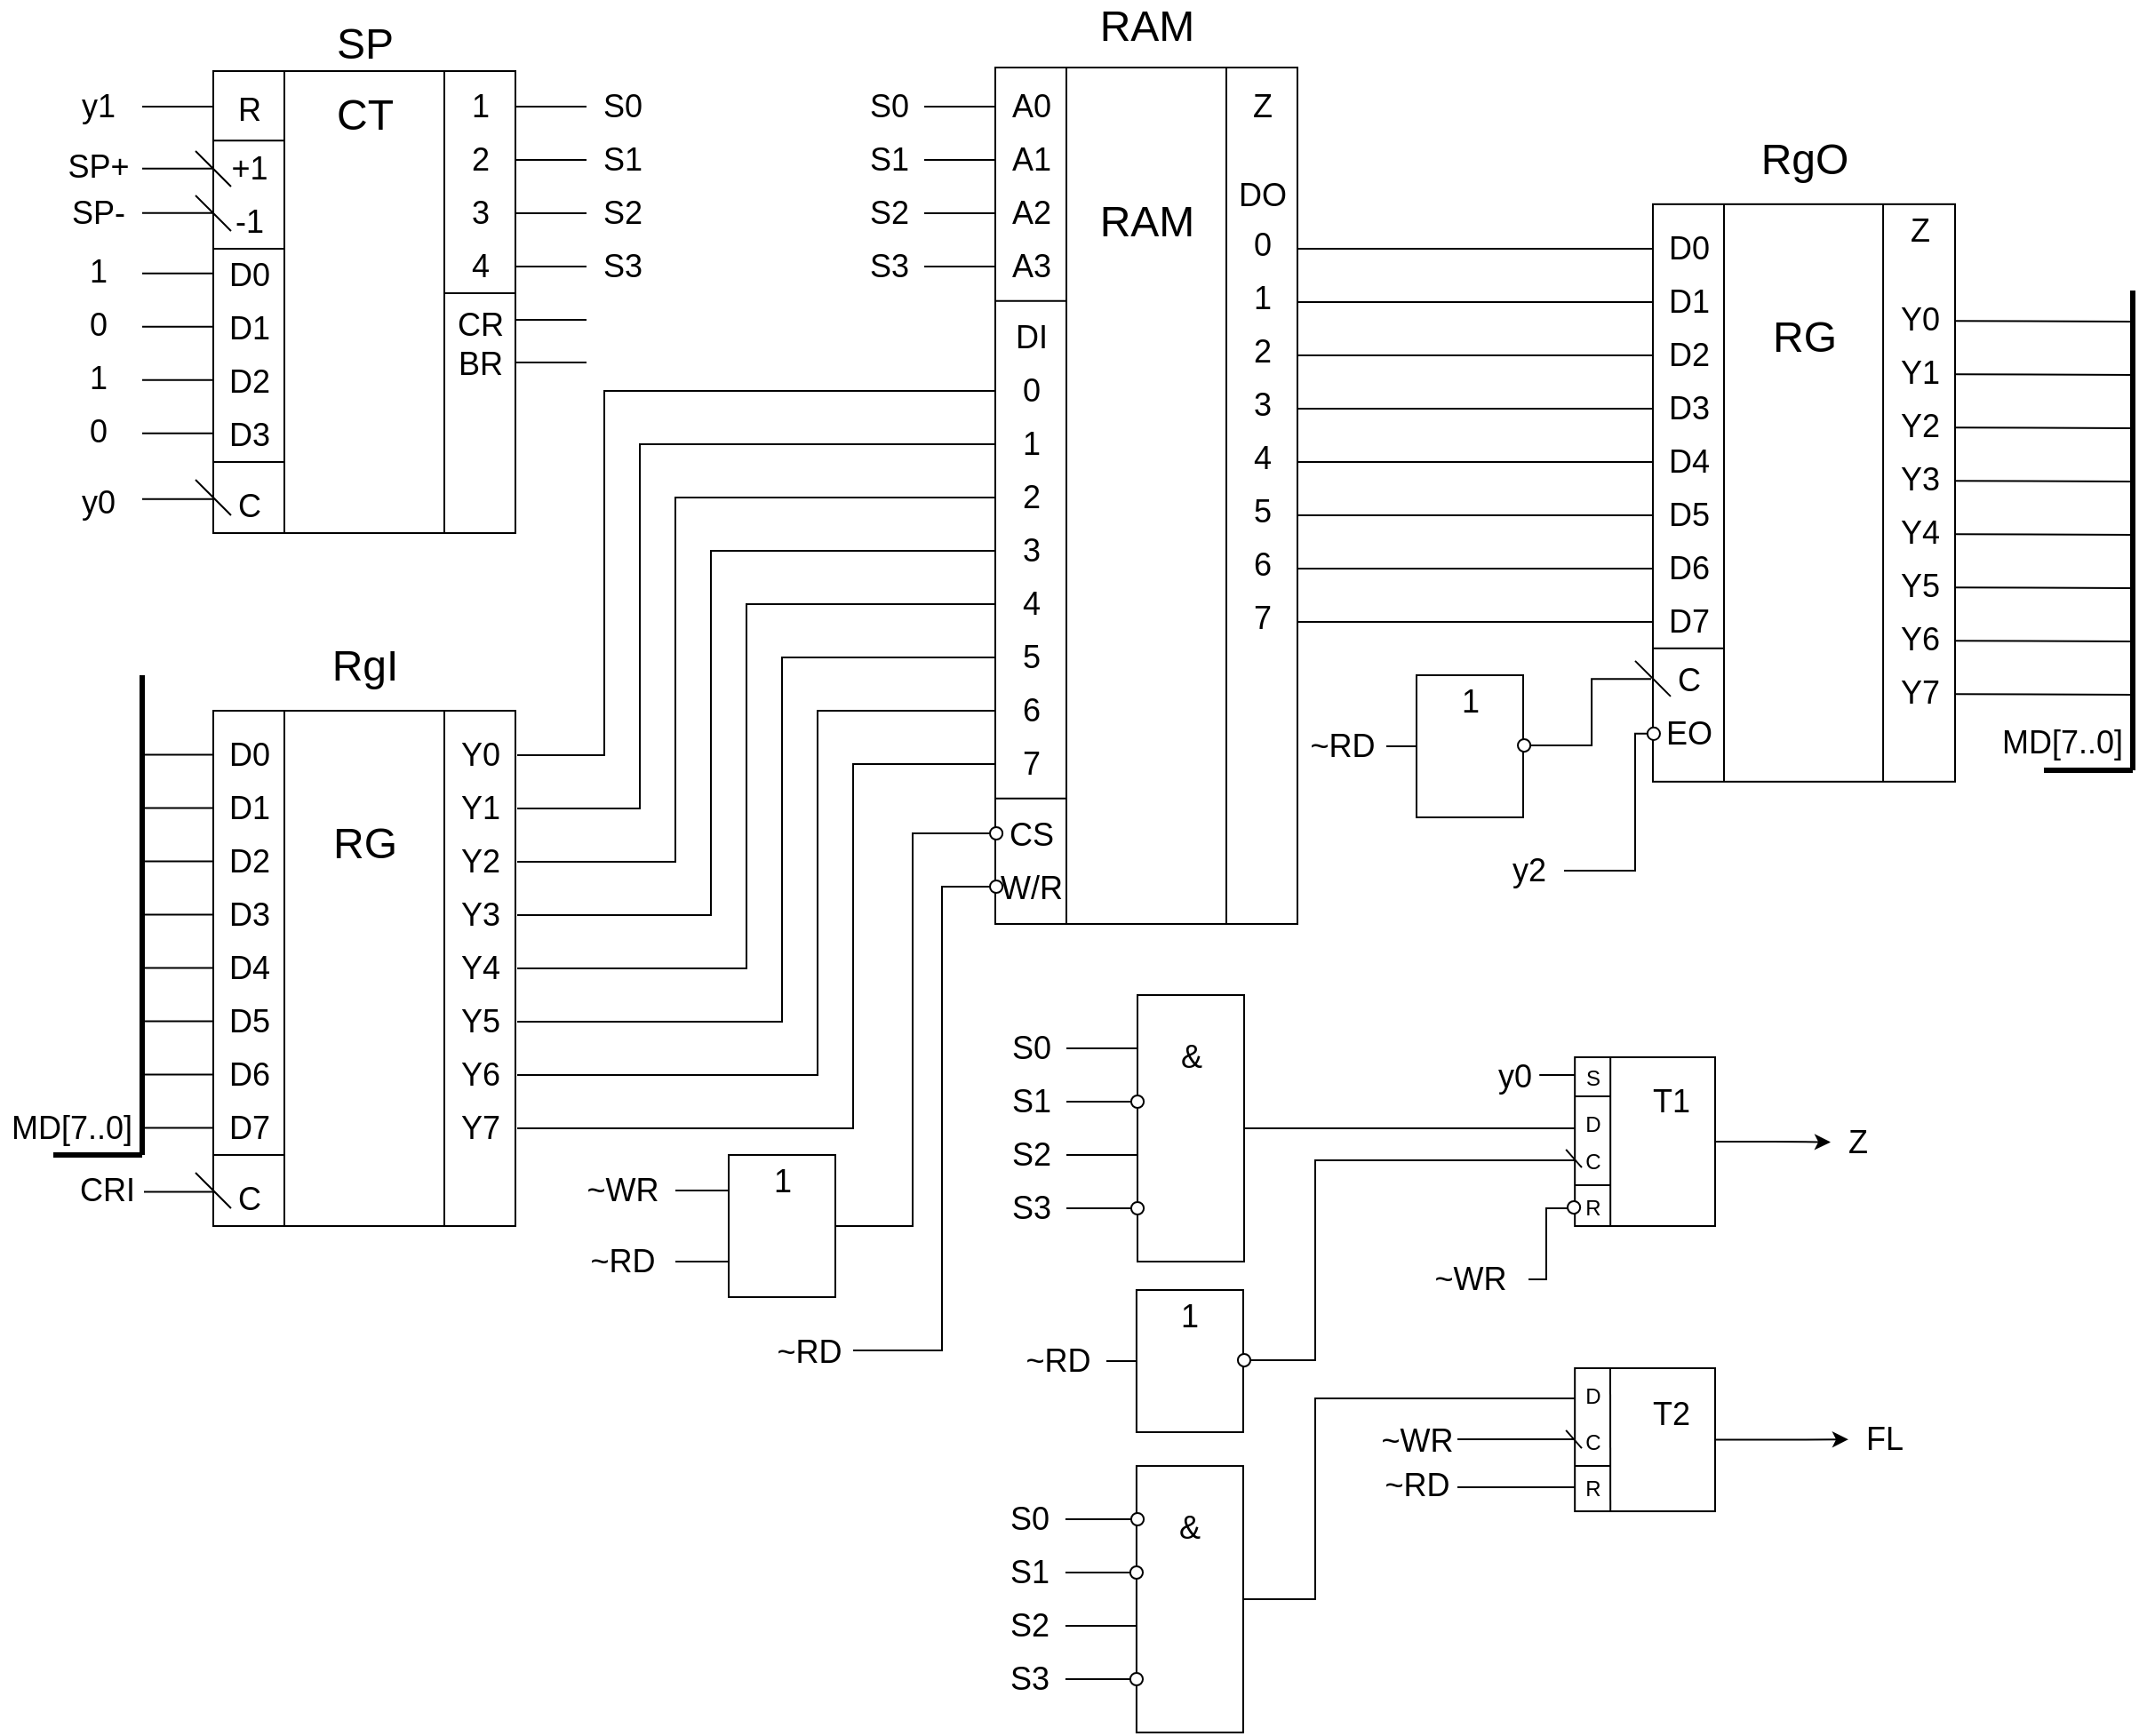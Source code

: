 <mxfile version="18.0.0" type="device"><diagram id="MKE8s1rLxDN8pc1m7i1j" name="Страница 1"><mxGraphModel dx="1403" dy="1428" grid="1" gridSize="10" guides="1" tooltips="1" connect="1" arrows="1" fold="1" page="1" pageScale="1" pageWidth="1654" pageHeight="1169" math="0" shadow="0"><root><mxCell id="0"/><mxCell id="1" parent="0"/><mxCell id="2VDIB5_WIJMqbyR5NmY7-1" value="" style="rounded=0;whiteSpace=wrap;html=1;" vertex="1" parent="1"><mxGeometry x="120" y="80" width="170" height="260" as="geometry"/></mxCell><mxCell id="2VDIB5_WIJMqbyR5NmY7-2" value="" style="endArrow=none;html=1;rounded=0;" edge="1" parent="1"><mxGeometry width="50" height="50" relative="1" as="geometry"><mxPoint x="160" y="340" as="sourcePoint"/><mxPoint x="160" y="80" as="targetPoint"/></mxGeometry></mxCell><mxCell id="2VDIB5_WIJMqbyR5NmY7-4" value="&lt;font style=&quot;font-size: 24px;&quot;&gt;CT&lt;/font&gt;" style="text;html=1;align=center;verticalAlign=middle;resizable=0;points=[];autosize=1;strokeColor=none;fillColor=none;" vertex="1" parent="1"><mxGeometry x="180" y="95" width="50" height="20" as="geometry"/></mxCell><mxCell id="2VDIB5_WIJMqbyR5NmY7-5" value="SP" style="text;html=1;align=center;verticalAlign=middle;resizable=0;points=[];autosize=1;strokeColor=none;fillColor=none;fontSize=24;" vertex="1" parent="1"><mxGeometry x="180" y="50" width="50" height="30" as="geometry"/></mxCell><mxCell id="2VDIB5_WIJMqbyR5NmY7-6" value="&lt;font style=&quot;font-size: 18px;&quot;&gt;R&lt;/font&gt;" style="text;html=1;align=center;verticalAlign=middle;resizable=0;points=[];autosize=1;strokeColor=none;fillColor=none;fontSize=24;" vertex="1" parent="1"><mxGeometry x="125" y="80" width="30" height="40" as="geometry"/></mxCell><mxCell id="2VDIB5_WIJMqbyR5NmY7-9" value="+1" style="text;html=1;align=center;verticalAlign=middle;resizable=0;points=[];autosize=1;strokeColor=none;fillColor=none;fontSize=18;" vertex="1" parent="1"><mxGeometry x="120" y="120" width="40" height="30" as="geometry"/></mxCell><mxCell id="2VDIB5_WIJMqbyR5NmY7-10" value="" style="endArrow=none;html=1;rounded=0;fontSize=18;" edge="1" parent="1"><mxGeometry width="50" height="50" relative="1" as="geometry"><mxPoint x="120" y="119.17" as="sourcePoint"/><mxPoint x="160" y="119.17" as="targetPoint"/></mxGeometry></mxCell><mxCell id="2VDIB5_WIJMqbyR5NmY7-11" value="-1" style="text;html=1;align=center;verticalAlign=middle;resizable=0;points=[];autosize=1;strokeColor=none;fillColor=none;fontSize=18;" vertex="1" parent="1"><mxGeometry x="125" y="150" width="30" height="30" as="geometry"/></mxCell><mxCell id="2VDIB5_WIJMqbyR5NmY7-12" value="" style="endArrow=none;html=1;rounded=0;fontSize=18;" edge="1" parent="1"><mxGeometry width="50" height="50" relative="1" as="geometry"><mxPoint x="110" y="125" as="sourcePoint"/><mxPoint x="130" y="145" as="targetPoint"/></mxGeometry></mxCell><mxCell id="2VDIB5_WIJMqbyR5NmY7-13" value="" style="endArrow=none;html=1;rounded=0;fontSize=18;" edge="1" parent="1"><mxGeometry width="50" height="50" relative="1" as="geometry"><mxPoint x="110" y="150" as="sourcePoint"/><mxPoint x="130" y="170" as="targetPoint"/></mxGeometry></mxCell><mxCell id="2VDIB5_WIJMqbyR5NmY7-14" value="" style="endArrow=none;html=1;rounded=0;fontSize=18;" edge="1" parent="1"><mxGeometry width="50" height="50" relative="1" as="geometry"><mxPoint x="120" y="180" as="sourcePoint"/><mxPoint x="160" y="180" as="targetPoint"/></mxGeometry></mxCell><mxCell id="2VDIB5_WIJMqbyR5NmY7-15" value="D0" style="text;html=1;align=center;verticalAlign=middle;resizable=0;points=[];autosize=1;strokeColor=none;fillColor=none;fontSize=18;" vertex="1" parent="1"><mxGeometry x="120" y="180" width="40" height="30" as="geometry"/></mxCell><mxCell id="2VDIB5_WIJMqbyR5NmY7-16" value="D1" style="text;html=1;align=center;verticalAlign=middle;resizable=0;points=[];autosize=1;strokeColor=none;fillColor=none;fontSize=18;" vertex="1" parent="1"><mxGeometry x="120" y="210" width="40" height="30" as="geometry"/></mxCell><mxCell id="2VDIB5_WIJMqbyR5NmY7-17" value="D2" style="text;html=1;align=center;verticalAlign=middle;resizable=0;points=[];autosize=1;strokeColor=none;fillColor=none;fontSize=18;" vertex="1" parent="1"><mxGeometry x="120" y="240" width="40" height="30" as="geometry"/></mxCell><mxCell id="2VDIB5_WIJMqbyR5NmY7-18" value="D3" style="text;html=1;align=center;verticalAlign=middle;resizable=0;points=[];autosize=1;strokeColor=none;fillColor=none;fontSize=18;" vertex="1" parent="1"><mxGeometry x="120" y="270" width="40" height="30" as="geometry"/></mxCell><mxCell id="2VDIB5_WIJMqbyR5NmY7-19" value="" style="endArrow=none;html=1;rounded=0;fontSize=18;" edge="1" parent="1"><mxGeometry width="50" height="50" relative="1" as="geometry"><mxPoint x="120" y="300" as="sourcePoint"/><mxPoint x="160" y="300" as="targetPoint"/></mxGeometry></mxCell><mxCell id="2VDIB5_WIJMqbyR5NmY7-20" value="" style="endArrow=none;html=1;rounded=0;" edge="1" parent="1"><mxGeometry width="50" height="50" relative="1" as="geometry"><mxPoint x="250" y="340" as="sourcePoint"/><mxPoint x="250" y="80.0" as="targetPoint"/></mxGeometry></mxCell><mxCell id="2VDIB5_WIJMqbyR5NmY7-21" value="С" style="text;html=1;align=center;verticalAlign=middle;resizable=0;points=[];autosize=1;strokeColor=none;fillColor=none;fontSize=18;" vertex="1" parent="1"><mxGeometry x="125" y="310" width="30" height="30" as="geometry"/></mxCell><mxCell id="2VDIB5_WIJMqbyR5NmY7-22" value="" style="endArrow=none;html=1;rounded=0;fontSize=18;" edge="1" parent="1"><mxGeometry width="50" height="50" relative="1" as="geometry"><mxPoint x="110" y="310" as="sourcePoint"/><mxPoint x="130" y="330" as="targetPoint"/></mxGeometry></mxCell><mxCell id="2VDIB5_WIJMqbyR5NmY7-24" value="1" style="text;html=1;align=center;verticalAlign=middle;resizable=0;points=[];autosize=1;strokeColor=none;fillColor=none;fontSize=18;" vertex="1" parent="1"><mxGeometry x="255" y="85" width="30" height="30" as="geometry"/></mxCell><mxCell id="2VDIB5_WIJMqbyR5NmY7-27" value="2" style="text;html=1;align=center;verticalAlign=middle;resizable=0;points=[];autosize=1;strokeColor=none;fillColor=none;fontSize=18;" vertex="1" parent="1"><mxGeometry x="255" y="115" width="30" height="30" as="geometry"/></mxCell><mxCell id="2VDIB5_WIJMqbyR5NmY7-28" value="3" style="text;html=1;align=center;verticalAlign=middle;resizable=0;points=[];autosize=1;strokeColor=none;fillColor=none;fontSize=18;" vertex="1" parent="1"><mxGeometry x="255" y="145" width="30" height="30" as="geometry"/></mxCell><mxCell id="2VDIB5_WIJMqbyR5NmY7-29" value="4" style="text;html=1;align=center;verticalAlign=middle;resizable=0;points=[];autosize=1;strokeColor=none;fillColor=none;fontSize=18;" vertex="1" parent="1"><mxGeometry x="255" y="175" width="30" height="30" as="geometry"/></mxCell><mxCell id="2VDIB5_WIJMqbyR5NmY7-30" value="" style="endArrow=none;html=1;rounded=0;fontSize=18;" edge="1" parent="1"><mxGeometry width="50" height="50" relative="1" as="geometry"><mxPoint x="250" y="205" as="sourcePoint"/><mxPoint x="290" y="205" as="targetPoint"/></mxGeometry></mxCell><mxCell id="2VDIB5_WIJMqbyR5NmY7-31" value="CR" style="text;html=1;align=center;verticalAlign=middle;resizable=0;points=[];autosize=1;strokeColor=none;fillColor=none;fontSize=18;" vertex="1" parent="1"><mxGeometry x="250" y="208" width="40" height="30" as="geometry"/></mxCell><mxCell id="2VDIB5_WIJMqbyR5NmY7-32" value="BR" style="text;html=1;align=center;verticalAlign=middle;resizable=0;points=[];autosize=1;strokeColor=none;fillColor=none;fontSize=18;" vertex="1" parent="1"><mxGeometry x="250" y="230" width="40" height="30" as="geometry"/></mxCell><mxCell id="2VDIB5_WIJMqbyR5NmY7-33" value="" style="endArrow=none;html=1;rounded=0;fontSize=18;" edge="1" parent="1"><mxGeometry width="50" height="50" relative="1" as="geometry"><mxPoint x="80" y="100" as="sourcePoint"/><mxPoint x="120" y="100" as="targetPoint"/></mxGeometry></mxCell><mxCell id="2VDIB5_WIJMqbyR5NmY7-34" value="" style="endArrow=none;html=1;rounded=0;fontSize=18;" edge="1" parent="1"><mxGeometry width="50" height="50" relative="1" as="geometry"><mxPoint x="80" y="134.9" as="sourcePoint"/><mxPoint x="120" y="134.9" as="targetPoint"/></mxGeometry></mxCell><mxCell id="2VDIB5_WIJMqbyR5NmY7-35" value="" style="endArrow=none;html=1;rounded=0;fontSize=18;" edge="1" parent="1"><mxGeometry width="50" height="50" relative="1" as="geometry"><mxPoint x="80" y="159.89" as="sourcePoint"/><mxPoint x="120" y="159.89" as="targetPoint"/></mxGeometry></mxCell><mxCell id="2VDIB5_WIJMqbyR5NmY7-36" value="" style="endArrow=none;html=1;rounded=0;fontSize=18;" edge="1" parent="1"><mxGeometry width="50" height="50" relative="1" as="geometry"><mxPoint x="80" y="193.89" as="sourcePoint"/><mxPoint x="120" y="193.89" as="targetPoint"/></mxGeometry></mxCell><mxCell id="2VDIB5_WIJMqbyR5NmY7-37" value="" style="endArrow=none;html=1;rounded=0;fontSize=18;" edge="1" parent="1"><mxGeometry width="50" height="50" relative="1" as="geometry"><mxPoint x="80" y="223.89" as="sourcePoint"/><mxPoint x="120" y="223.89" as="targetPoint"/></mxGeometry></mxCell><mxCell id="2VDIB5_WIJMqbyR5NmY7-38" value="" style="endArrow=none;html=1;rounded=0;fontSize=18;" edge="1" parent="1"><mxGeometry width="50" height="50" relative="1" as="geometry"><mxPoint x="80" y="253.89" as="sourcePoint"/><mxPoint x="120" y="253.89" as="targetPoint"/></mxGeometry></mxCell><mxCell id="2VDIB5_WIJMqbyR5NmY7-39" value="" style="endArrow=none;html=1;rounded=0;fontSize=18;" edge="1" parent="1"><mxGeometry width="50" height="50" relative="1" as="geometry"><mxPoint x="80" y="283.89" as="sourcePoint"/><mxPoint x="120" y="283.89" as="targetPoint"/></mxGeometry></mxCell><mxCell id="2VDIB5_WIJMqbyR5NmY7-40" value="" style="endArrow=none;html=1;rounded=0;fontSize=18;" edge="1" parent="1"><mxGeometry width="50" height="50" relative="1" as="geometry"><mxPoint x="80" y="320.89" as="sourcePoint"/><mxPoint x="120" y="320.89" as="targetPoint"/></mxGeometry></mxCell><mxCell id="2VDIB5_WIJMqbyR5NmY7-41" value="y1" style="text;html=1;align=center;verticalAlign=middle;resizable=0;points=[];autosize=1;strokeColor=none;fillColor=none;fontSize=18;" vertex="1" parent="1"><mxGeometry x="40" y="85" width="30" height="30" as="geometry"/></mxCell><mxCell id="2VDIB5_WIJMqbyR5NmY7-42" value="SP+" style="text;html=1;align=center;verticalAlign=middle;resizable=0;points=[];autosize=1;strokeColor=none;fillColor=none;fontSize=18;" vertex="1" parent="1"><mxGeometry x="30" y="119" width="50" height="30" as="geometry"/></mxCell><mxCell id="2VDIB5_WIJMqbyR5NmY7-43" value="SP-" style="text;html=1;align=center;verticalAlign=middle;resizable=0;points=[];autosize=1;strokeColor=none;fillColor=none;fontSize=18;" vertex="1" parent="1"><mxGeometry x="30" y="145" width="50" height="30" as="geometry"/></mxCell><mxCell id="2VDIB5_WIJMqbyR5NmY7-44" value="1" style="text;html=1;align=center;verticalAlign=middle;resizable=0;points=[];autosize=1;strokeColor=none;fillColor=none;fontSize=18;" vertex="1" parent="1"><mxGeometry x="40" y="178" width="30" height="30" as="geometry"/></mxCell><mxCell id="2VDIB5_WIJMqbyR5NmY7-45" value="0" style="text;html=1;align=center;verticalAlign=middle;resizable=0;points=[];autosize=1;strokeColor=none;fillColor=none;fontSize=18;" vertex="1" parent="1"><mxGeometry x="40" y="208" width="30" height="30" as="geometry"/></mxCell><mxCell id="2VDIB5_WIJMqbyR5NmY7-46" value="1" style="text;html=1;align=center;verticalAlign=middle;resizable=0;points=[];autosize=1;strokeColor=none;fillColor=none;fontSize=18;" vertex="1" parent="1"><mxGeometry x="40" y="238" width="30" height="30" as="geometry"/></mxCell><mxCell id="2VDIB5_WIJMqbyR5NmY7-47" value="0" style="text;html=1;align=center;verticalAlign=middle;resizable=0;points=[];autosize=1;strokeColor=none;fillColor=none;fontSize=18;" vertex="1" parent="1"><mxGeometry x="40" y="268" width="30" height="30" as="geometry"/></mxCell><mxCell id="2VDIB5_WIJMqbyR5NmY7-48" value="y0" style="text;html=1;align=center;verticalAlign=middle;resizable=0;points=[];autosize=1;strokeColor=none;fillColor=none;fontSize=18;" vertex="1" parent="1"><mxGeometry x="40" y="308" width="30" height="30" as="geometry"/></mxCell><mxCell id="2VDIB5_WIJMqbyR5NmY7-49" value="" style="endArrow=none;html=1;rounded=0;fontSize=18;" edge="1" parent="1"><mxGeometry width="50" height="50" relative="1" as="geometry"><mxPoint x="290" y="100" as="sourcePoint"/><mxPoint x="330" y="100" as="targetPoint"/></mxGeometry></mxCell><mxCell id="2VDIB5_WIJMqbyR5NmY7-50" value="" style="endArrow=none;html=1;rounded=0;fontSize=18;" edge="1" parent="1"><mxGeometry width="50" height="50" relative="1" as="geometry"><mxPoint x="290" y="130.0" as="sourcePoint"/><mxPoint x="330" y="130.0" as="targetPoint"/></mxGeometry></mxCell><mxCell id="2VDIB5_WIJMqbyR5NmY7-51" value="" style="endArrow=none;html=1;rounded=0;fontSize=18;" edge="1" parent="1"><mxGeometry width="50" height="50" relative="1" as="geometry"><mxPoint x="290" y="160" as="sourcePoint"/><mxPoint x="330" y="160" as="targetPoint"/></mxGeometry></mxCell><mxCell id="2VDIB5_WIJMqbyR5NmY7-52" value="" style="endArrow=none;html=1;rounded=0;fontSize=18;" edge="1" parent="1"><mxGeometry width="50" height="50" relative="1" as="geometry"><mxPoint x="290" y="190" as="sourcePoint"/><mxPoint x="330" y="190" as="targetPoint"/></mxGeometry></mxCell><mxCell id="2VDIB5_WIJMqbyR5NmY7-53" value="" style="endArrow=none;html=1;rounded=0;fontSize=18;" edge="1" parent="1"><mxGeometry width="50" height="50" relative="1" as="geometry"><mxPoint x="290" y="220" as="sourcePoint"/><mxPoint x="330" y="220" as="targetPoint"/></mxGeometry></mxCell><mxCell id="2VDIB5_WIJMqbyR5NmY7-54" value="" style="endArrow=none;html=1;rounded=0;fontSize=18;" edge="1" parent="1"><mxGeometry width="50" height="50" relative="1" as="geometry"><mxPoint x="290" y="244" as="sourcePoint"/><mxPoint x="330" y="244" as="targetPoint"/></mxGeometry></mxCell><mxCell id="2VDIB5_WIJMqbyR5NmY7-55" value="S0" style="text;html=1;align=center;verticalAlign=middle;resizable=0;points=[];autosize=1;strokeColor=none;fillColor=none;fontSize=18;" vertex="1" parent="1"><mxGeometry x="330" y="85" width="40" height="30" as="geometry"/></mxCell><mxCell id="2VDIB5_WIJMqbyR5NmY7-56" value="S1" style="text;html=1;align=center;verticalAlign=middle;resizable=0;points=[];autosize=1;strokeColor=none;fillColor=none;fontSize=18;" vertex="1" parent="1"><mxGeometry x="330" y="115" width="40" height="30" as="geometry"/></mxCell><mxCell id="2VDIB5_WIJMqbyR5NmY7-57" value="S2" style="text;html=1;align=center;verticalAlign=middle;resizable=0;points=[];autosize=1;strokeColor=none;fillColor=none;fontSize=18;" vertex="1" parent="1"><mxGeometry x="330" y="145" width="40" height="30" as="geometry"/></mxCell><mxCell id="2VDIB5_WIJMqbyR5NmY7-58" value="S3" style="text;html=1;align=center;verticalAlign=middle;resizable=0;points=[];autosize=1;strokeColor=none;fillColor=none;fontSize=18;" vertex="1" parent="1"><mxGeometry x="330" y="175" width="40" height="30" as="geometry"/></mxCell><mxCell id="2VDIB5_WIJMqbyR5NmY7-59" value="" style="rounded=0;whiteSpace=wrap;html=1;" vertex="1" parent="1"><mxGeometry x="120" y="440" width="170" height="290" as="geometry"/></mxCell><mxCell id="2VDIB5_WIJMqbyR5NmY7-60" value="" style="endArrow=none;html=1;rounded=0;" edge="1" parent="1"><mxGeometry width="50" height="50" relative="1" as="geometry"><mxPoint x="160" y="730" as="sourcePoint"/><mxPoint x="160" y="440" as="targetPoint"/></mxGeometry></mxCell><mxCell id="2VDIB5_WIJMqbyR5NmY7-61" value="" style="endArrow=none;html=1;rounded=0;" edge="1" parent="1"><mxGeometry width="50" height="50" relative="1" as="geometry"><mxPoint x="250" y="730" as="sourcePoint"/><mxPoint x="250" y="440" as="targetPoint"/></mxGeometry></mxCell><mxCell id="2VDIB5_WIJMqbyR5NmY7-62" value="RgI" style="text;html=1;align=center;verticalAlign=middle;resizable=0;points=[];autosize=1;strokeColor=none;fillColor=none;fontSize=24;" vertex="1" parent="1"><mxGeometry x="180" y="400" width="50" height="30" as="geometry"/></mxCell><mxCell id="2VDIB5_WIJMqbyR5NmY7-64" value="RG" style="text;html=1;align=center;verticalAlign=middle;resizable=0;points=[];autosize=1;strokeColor=none;fillColor=none;fontSize=24;" vertex="1" parent="1"><mxGeometry x="180" y="500" width="50" height="30" as="geometry"/></mxCell><mxCell id="2VDIB5_WIJMqbyR5NmY7-65" value="D0" style="text;html=1;align=center;verticalAlign=middle;resizable=0;points=[];autosize=1;strokeColor=none;fillColor=none;fontSize=18;" vertex="1" parent="1"><mxGeometry x="120" y="450" width="40" height="30" as="geometry"/></mxCell><mxCell id="2VDIB5_WIJMqbyR5NmY7-66" value="D1" style="text;html=1;align=center;verticalAlign=middle;resizable=0;points=[];autosize=1;strokeColor=none;fillColor=none;fontSize=18;" vertex="1" parent="1"><mxGeometry x="120" y="480" width="40" height="30" as="geometry"/></mxCell><mxCell id="2VDIB5_WIJMqbyR5NmY7-67" value="D2" style="text;html=1;align=center;verticalAlign=middle;resizable=0;points=[];autosize=1;strokeColor=none;fillColor=none;fontSize=18;" vertex="1" parent="1"><mxGeometry x="120" y="510" width="40" height="30" as="geometry"/></mxCell><mxCell id="2VDIB5_WIJMqbyR5NmY7-68" value="D3" style="text;html=1;align=center;verticalAlign=middle;resizable=0;points=[];autosize=1;strokeColor=none;fillColor=none;fontSize=18;" vertex="1" parent="1"><mxGeometry x="120" y="540" width="40" height="30" as="geometry"/></mxCell><mxCell id="2VDIB5_WIJMqbyR5NmY7-69" value="D4" style="text;html=1;align=center;verticalAlign=middle;resizable=0;points=[];autosize=1;strokeColor=none;fillColor=none;fontSize=18;" vertex="1" parent="1"><mxGeometry x="120" y="570" width="40" height="30" as="geometry"/></mxCell><mxCell id="2VDIB5_WIJMqbyR5NmY7-70" value="D5" style="text;html=1;align=center;verticalAlign=middle;resizable=0;points=[];autosize=1;strokeColor=none;fillColor=none;fontSize=18;" vertex="1" parent="1"><mxGeometry x="120" y="600" width="40" height="30" as="geometry"/></mxCell><mxCell id="2VDIB5_WIJMqbyR5NmY7-71" value="D6" style="text;html=1;align=center;verticalAlign=middle;resizable=0;points=[];autosize=1;strokeColor=none;fillColor=none;fontSize=18;" vertex="1" parent="1"><mxGeometry x="120" y="630" width="40" height="30" as="geometry"/></mxCell><mxCell id="2VDIB5_WIJMqbyR5NmY7-72" value="D7" style="text;html=1;align=center;verticalAlign=middle;resizable=0;points=[];autosize=1;strokeColor=none;fillColor=none;fontSize=18;" vertex="1" parent="1"><mxGeometry x="120" y="660" width="40" height="30" as="geometry"/></mxCell><mxCell id="2VDIB5_WIJMqbyR5NmY7-73" value="" style="endArrow=none;html=1;rounded=0;fontSize=18;" edge="1" parent="1"><mxGeometry width="50" height="50" relative="1" as="geometry"><mxPoint x="120" y="690" as="sourcePoint"/><mxPoint x="160" y="690" as="targetPoint"/></mxGeometry></mxCell><mxCell id="2VDIB5_WIJMqbyR5NmY7-74" value="С" style="text;html=1;align=center;verticalAlign=middle;resizable=0;points=[];autosize=1;strokeColor=none;fillColor=none;fontSize=18;" vertex="1" parent="1"><mxGeometry x="125" y="700" width="30" height="30" as="geometry"/></mxCell><mxCell id="2VDIB5_WIJMqbyR5NmY7-75" value="" style="endArrow=none;html=1;rounded=0;fontSize=18;" edge="1" parent="1"><mxGeometry width="50" height="50" relative="1" as="geometry"><mxPoint x="110" y="700" as="sourcePoint"/><mxPoint x="130" y="720" as="targetPoint"/></mxGeometry></mxCell><mxCell id="2VDIB5_WIJMqbyR5NmY7-76" value="" style="endArrow=none;html=1;rounded=0;fontSize=18;strokeWidth=3;" edge="1" parent="1"><mxGeometry width="50" height="50" relative="1" as="geometry"><mxPoint x="80" y="690" as="sourcePoint"/><mxPoint x="80" y="420" as="targetPoint"/></mxGeometry></mxCell><mxCell id="2VDIB5_WIJMqbyR5NmY7-77" value="" style="endArrow=none;html=1;rounded=0;fontSize=18;strokeWidth=3;" edge="1" parent="1"><mxGeometry width="50" height="50" relative="1" as="geometry"><mxPoint x="30" y="690" as="sourcePoint"/><mxPoint x="80" y="690" as="targetPoint"/></mxGeometry></mxCell><mxCell id="2VDIB5_WIJMqbyR5NmY7-78" value="MD[7..0]" style="text;html=1;align=center;verticalAlign=middle;resizable=0;points=[];autosize=1;strokeColor=none;fillColor=none;fontSize=18;" vertex="1" parent="1"><mxGeometry y="660" width="80" height="30" as="geometry"/></mxCell><mxCell id="2VDIB5_WIJMqbyR5NmY7-79" value="" style="endArrow=none;html=1;rounded=0;fontSize=18;strokeWidth=1;" edge="1" parent="1"><mxGeometry width="50" height="50" relative="1" as="geometry"><mxPoint x="80" y="464.71" as="sourcePoint"/><mxPoint x="120" y="464.71" as="targetPoint"/></mxGeometry></mxCell><mxCell id="2VDIB5_WIJMqbyR5NmY7-80" value="" style="endArrow=none;html=1;rounded=0;fontSize=18;strokeWidth=1;" edge="1" parent="1"><mxGeometry width="50" height="50" relative="1" as="geometry"><mxPoint x="80" y="494.71" as="sourcePoint"/><mxPoint x="120" y="494.71" as="targetPoint"/></mxGeometry></mxCell><mxCell id="2VDIB5_WIJMqbyR5NmY7-81" value="" style="endArrow=none;html=1;rounded=0;fontSize=18;strokeWidth=1;" edge="1" parent="1"><mxGeometry width="50" height="50" relative="1" as="geometry"><mxPoint x="80" y="524.71" as="sourcePoint"/><mxPoint x="120" y="524.71" as="targetPoint"/></mxGeometry></mxCell><mxCell id="2VDIB5_WIJMqbyR5NmY7-82" value="" style="endArrow=none;html=1;rounded=0;fontSize=18;strokeWidth=1;" edge="1" parent="1"><mxGeometry width="50" height="50" relative="1" as="geometry"><mxPoint x="80" y="554.71" as="sourcePoint"/><mxPoint x="120" y="554.71" as="targetPoint"/></mxGeometry></mxCell><mxCell id="2VDIB5_WIJMqbyR5NmY7-83" value="" style="endArrow=none;html=1;rounded=0;fontSize=18;strokeWidth=1;" edge="1" parent="1"><mxGeometry width="50" height="50" relative="1" as="geometry"><mxPoint x="80" y="584.71" as="sourcePoint"/><mxPoint x="120" y="584.71" as="targetPoint"/></mxGeometry></mxCell><mxCell id="2VDIB5_WIJMqbyR5NmY7-84" value="" style="endArrow=none;html=1;rounded=0;fontSize=18;strokeWidth=1;" edge="1" parent="1"><mxGeometry width="50" height="50" relative="1" as="geometry"><mxPoint x="80" y="614.71" as="sourcePoint"/><mxPoint x="120" y="614.71" as="targetPoint"/></mxGeometry></mxCell><mxCell id="2VDIB5_WIJMqbyR5NmY7-85" value="" style="endArrow=none;html=1;rounded=0;fontSize=18;strokeWidth=1;" edge="1" parent="1"><mxGeometry width="50" height="50" relative="1" as="geometry"><mxPoint x="80" y="644.71" as="sourcePoint"/><mxPoint x="120" y="644.71" as="targetPoint"/></mxGeometry></mxCell><mxCell id="2VDIB5_WIJMqbyR5NmY7-86" value="" style="endArrow=none;html=1;rounded=0;fontSize=18;strokeWidth=1;" edge="1" parent="1"><mxGeometry width="50" height="50" relative="1" as="geometry"><mxPoint x="80" y="674.71" as="sourcePoint"/><mxPoint x="120" y="674.71" as="targetPoint"/></mxGeometry></mxCell><mxCell id="2VDIB5_WIJMqbyR5NmY7-87" value="" style="endArrow=none;html=1;rounded=0;fontSize=18;strokeWidth=1;" edge="1" parent="1"><mxGeometry width="50" height="50" relative="1" as="geometry"><mxPoint x="81" y="710.71" as="sourcePoint"/><mxPoint x="121" y="710.71" as="targetPoint"/></mxGeometry></mxCell><mxCell id="2VDIB5_WIJMqbyR5NmY7-88" value="CRI" style="text;html=1;align=center;verticalAlign=middle;resizable=0;points=[];autosize=1;strokeColor=none;fillColor=none;fontSize=18;" vertex="1" parent="1"><mxGeometry x="35" y="695" width="50" height="30" as="geometry"/></mxCell><mxCell id="2VDIB5_WIJMqbyR5NmY7-89" value="Y0" style="text;html=1;align=center;verticalAlign=middle;resizable=0;points=[];autosize=1;strokeColor=none;fillColor=none;fontSize=18;" vertex="1" parent="1"><mxGeometry x="250" y="450" width="40" height="30" as="geometry"/></mxCell><mxCell id="2VDIB5_WIJMqbyR5NmY7-90" value="Y1" style="text;html=1;align=center;verticalAlign=middle;resizable=0;points=[];autosize=1;strokeColor=none;fillColor=none;fontSize=18;" vertex="1" parent="1"><mxGeometry x="250" y="480" width="40" height="30" as="geometry"/></mxCell><mxCell id="2VDIB5_WIJMqbyR5NmY7-91" value="Y2" style="text;html=1;align=center;verticalAlign=middle;resizable=0;points=[];autosize=1;strokeColor=none;fillColor=none;fontSize=18;" vertex="1" parent="1"><mxGeometry x="250" y="510" width="40" height="30" as="geometry"/></mxCell><mxCell id="2VDIB5_WIJMqbyR5NmY7-92" value="Y3" style="text;html=1;align=center;verticalAlign=middle;resizable=0;points=[];autosize=1;strokeColor=none;fillColor=none;fontSize=18;" vertex="1" parent="1"><mxGeometry x="250" y="540" width="40" height="30" as="geometry"/></mxCell><mxCell id="2VDIB5_WIJMqbyR5NmY7-93" value="Y4" style="text;html=1;align=center;verticalAlign=middle;resizable=0;points=[];autosize=1;strokeColor=none;fillColor=none;fontSize=18;" vertex="1" parent="1"><mxGeometry x="250" y="570" width="40" height="30" as="geometry"/></mxCell><mxCell id="2VDIB5_WIJMqbyR5NmY7-94" value="Y5" style="text;html=1;align=center;verticalAlign=middle;resizable=0;points=[];autosize=1;strokeColor=none;fillColor=none;fontSize=18;" vertex="1" parent="1"><mxGeometry x="250" y="600" width="40" height="30" as="geometry"/></mxCell><mxCell id="2VDIB5_WIJMqbyR5NmY7-95" value="Y6" style="text;html=1;align=center;verticalAlign=middle;resizable=0;points=[];autosize=1;strokeColor=none;fillColor=none;fontSize=18;" vertex="1" parent="1"><mxGeometry x="250" y="630" width="40" height="30" as="geometry"/></mxCell><mxCell id="2VDIB5_WIJMqbyR5NmY7-96" value="Y7" style="text;html=1;align=center;verticalAlign=middle;resizable=0;points=[];autosize=1;strokeColor=none;fillColor=none;fontSize=18;" vertex="1" parent="1"><mxGeometry x="250" y="660" width="40" height="30" as="geometry"/></mxCell><mxCell id="2VDIB5_WIJMqbyR5NmY7-98" value="" style="rounded=0;whiteSpace=wrap;html=1;" vertex="1" parent="1"><mxGeometry x="560" y="78" width="170" height="482" as="geometry"/></mxCell><mxCell id="2VDIB5_WIJMqbyR5NmY7-99" value="" style="endArrow=none;html=1;rounded=0;" edge="1" parent="1"><mxGeometry width="50" height="50" relative="1" as="geometry"><mxPoint x="600" y="560" as="sourcePoint"/><mxPoint x="600" y="78" as="targetPoint"/></mxGeometry></mxCell><mxCell id="2VDIB5_WIJMqbyR5NmY7-100" value="" style="endArrow=none;html=1;rounded=0;" edge="1" parent="1"><mxGeometry width="50" height="50" relative="1" as="geometry"><mxPoint x="690" y="560" as="sourcePoint"/><mxPoint x="690" y="78" as="targetPoint"/></mxGeometry></mxCell><mxCell id="2VDIB5_WIJMqbyR5NmY7-101" value="RAM" style="text;html=1;align=center;verticalAlign=middle;resizable=0;points=[];autosize=1;strokeColor=none;fillColor=none;fontSize=24;" vertex="1" parent="1"><mxGeometry x="610" y="40" width="70" height="30" as="geometry"/></mxCell><mxCell id="2VDIB5_WIJMqbyR5NmY7-102" value="RAM" style="text;html=1;align=center;verticalAlign=middle;resizable=0;points=[];autosize=1;strokeColor=none;fillColor=none;fontSize=24;" vertex="1" parent="1"><mxGeometry x="610" y="150" width="70" height="30" as="geometry"/></mxCell><mxCell id="2VDIB5_WIJMqbyR5NmY7-103" value="A0" style="text;html=1;align=center;verticalAlign=middle;resizable=0;points=[];autosize=1;strokeColor=none;fillColor=none;fontSize=18;" vertex="1" parent="1"><mxGeometry x="560" y="85" width="40" height="30" as="geometry"/></mxCell><mxCell id="2VDIB5_WIJMqbyR5NmY7-104" value="A1" style="text;html=1;align=center;verticalAlign=middle;resizable=0;points=[];autosize=1;strokeColor=none;fillColor=none;fontSize=18;" vertex="1" parent="1"><mxGeometry x="560" y="115" width="40" height="30" as="geometry"/></mxCell><mxCell id="2VDIB5_WIJMqbyR5NmY7-105" value="A2" style="text;html=1;align=center;verticalAlign=middle;resizable=0;points=[];autosize=1;strokeColor=none;fillColor=none;fontSize=18;" vertex="1" parent="1"><mxGeometry x="560" y="145" width="40" height="30" as="geometry"/></mxCell><mxCell id="2VDIB5_WIJMqbyR5NmY7-106" value="A3" style="text;html=1;align=center;verticalAlign=middle;resizable=0;points=[];autosize=1;strokeColor=none;fillColor=none;fontSize=18;" vertex="1" parent="1"><mxGeometry x="560" y="175" width="40" height="30" as="geometry"/></mxCell><mxCell id="2VDIB5_WIJMqbyR5NmY7-108" value="" style="endArrow=none;html=1;rounded=0;fontSize=18;" edge="1" parent="1"><mxGeometry width="50" height="50" relative="1" as="geometry"><mxPoint x="560" y="209.43" as="sourcePoint"/><mxPoint x="600" y="209.43" as="targetPoint"/></mxGeometry></mxCell><mxCell id="2VDIB5_WIJMqbyR5NmY7-109" value="DI" style="text;html=1;align=center;verticalAlign=middle;resizable=0;points=[];autosize=1;strokeColor=none;fillColor=none;fontSize=18;" vertex="1" parent="1"><mxGeometry x="565" y="215" width="30" height="30" as="geometry"/></mxCell><mxCell id="2VDIB5_WIJMqbyR5NmY7-110" value="0" style="text;html=1;align=center;verticalAlign=middle;resizable=0;points=[];autosize=1;strokeColor=none;fillColor=none;fontSize=18;" vertex="1" parent="1"><mxGeometry x="565" y="245" width="30" height="30" as="geometry"/></mxCell><mxCell id="2VDIB5_WIJMqbyR5NmY7-111" value="1" style="text;html=1;align=center;verticalAlign=middle;resizable=0;points=[];autosize=1;strokeColor=none;fillColor=none;fontSize=18;" vertex="1" parent="1"><mxGeometry x="565" y="275" width="30" height="30" as="geometry"/></mxCell><mxCell id="2VDIB5_WIJMqbyR5NmY7-112" value="2" style="text;html=1;align=center;verticalAlign=middle;resizable=0;points=[];autosize=1;strokeColor=none;fillColor=none;fontSize=18;" vertex="1" parent="1"><mxGeometry x="565" y="305" width="30" height="30" as="geometry"/></mxCell><mxCell id="2VDIB5_WIJMqbyR5NmY7-113" value="3" style="text;html=1;align=center;verticalAlign=middle;resizable=0;points=[];autosize=1;strokeColor=none;fillColor=none;fontSize=18;" vertex="1" parent="1"><mxGeometry x="565" y="335" width="30" height="30" as="geometry"/></mxCell><mxCell id="2VDIB5_WIJMqbyR5NmY7-114" value="4" style="text;html=1;align=center;verticalAlign=middle;resizable=0;points=[];autosize=1;strokeColor=none;fillColor=none;fontSize=18;" vertex="1" parent="1"><mxGeometry x="565" y="365" width="30" height="30" as="geometry"/></mxCell><mxCell id="2VDIB5_WIJMqbyR5NmY7-115" value="5" style="text;html=1;align=center;verticalAlign=middle;resizable=0;points=[];autosize=1;strokeColor=none;fillColor=none;fontSize=18;" vertex="1" parent="1"><mxGeometry x="565" y="395" width="30" height="30" as="geometry"/></mxCell><mxCell id="2VDIB5_WIJMqbyR5NmY7-116" value="6" style="text;html=1;align=center;verticalAlign=middle;resizable=0;points=[];autosize=1;strokeColor=none;fillColor=none;fontSize=18;" vertex="1" parent="1"><mxGeometry x="565" y="425" width="30" height="30" as="geometry"/></mxCell><mxCell id="2VDIB5_WIJMqbyR5NmY7-117" value="7" style="text;html=1;align=center;verticalAlign=middle;resizable=0;points=[];autosize=1;strokeColor=none;fillColor=none;fontSize=18;" vertex="1" parent="1"><mxGeometry x="565" y="455" width="30" height="30" as="geometry"/></mxCell><mxCell id="2VDIB5_WIJMqbyR5NmY7-118" value="" style="endArrow=none;html=1;rounded=0;fontSize=18;" edge="1" parent="1"><mxGeometry width="50" height="50" relative="1" as="geometry"><mxPoint x="560" y="489.43" as="sourcePoint"/><mxPoint x="600" y="489.43" as="targetPoint"/></mxGeometry></mxCell><mxCell id="2VDIB5_WIJMqbyR5NmY7-119" value="CS" style="text;html=1;align=center;verticalAlign=middle;resizable=0;points=[];autosize=1;strokeColor=none;fillColor=none;fontSize=18;" vertex="1" parent="1"><mxGeometry x="560" y="495" width="40" height="30" as="geometry"/></mxCell><mxCell id="2VDIB5_WIJMqbyR5NmY7-120" value="W/R" style="text;html=1;align=center;verticalAlign=middle;resizable=0;points=[];autosize=1;strokeColor=none;fillColor=none;fontSize=18;" vertex="1" parent="1"><mxGeometry x="555" y="525" width="50" height="30" as="geometry"/></mxCell><mxCell id="2VDIB5_WIJMqbyR5NmY7-121" value="" style="ellipse;whiteSpace=wrap;html=1;aspect=fixed;fontSize=18;" vertex="1" parent="1"><mxGeometry x="557" y="505.48" width="7.087" height="7.07" as="geometry"/></mxCell><mxCell id="2VDIB5_WIJMqbyR5NmY7-159" style="edgeStyle=orthogonalEdgeStyle;rounded=0;orthogonalLoop=1;jettySize=auto;html=1;exitX=0;exitY=0.5;exitDx=0;exitDy=0;fontSize=18;endArrow=none;endFill=0;strokeWidth=1;" edge="1" parent="1" source="2VDIB5_WIJMqbyR5NmY7-122"><mxGeometry relative="1" as="geometry"><mxPoint x="480" y="800" as="targetPoint"/><Array as="points"><mxPoint x="530" y="539"/><mxPoint x="530" y="800"/><mxPoint x="490" y="800"/></Array></mxGeometry></mxCell><mxCell id="2VDIB5_WIJMqbyR5NmY7-122" value="" style="ellipse;whiteSpace=wrap;html=1;aspect=fixed;fontSize=18;" vertex="1" parent="1"><mxGeometry x="557" y="535.48" width="7.087" height="7.07" as="geometry"/></mxCell><mxCell id="2VDIB5_WIJMqbyR5NmY7-123" value="Z" style="text;html=1;align=center;verticalAlign=middle;resizable=0;points=[];autosize=1;strokeColor=none;fillColor=none;fontSize=18;" vertex="1" parent="1"><mxGeometry x="695" y="85" width="30" height="30" as="geometry"/></mxCell><mxCell id="2VDIB5_WIJMqbyR5NmY7-124" value="DO" style="text;html=1;align=center;verticalAlign=middle;resizable=0;points=[];autosize=1;strokeColor=none;fillColor=none;fontSize=18;" vertex="1" parent="1"><mxGeometry x="690" y="135" width="40" height="30" as="geometry"/></mxCell><mxCell id="2VDIB5_WIJMqbyR5NmY7-126" value="0" style="text;html=1;align=center;verticalAlign=middle;resizable=0;points=[];autosize=1;strokeColor=none;fillColor=none;fontSize=18;" vertex="1" parent="1"><mxGeometry x="695" y="162.58" width="30" height="30" as="geometry"/></mxCell><mxCell id="2VDIB5_WIJMqbyR5NmY7-127" value="1" style="text;html=1;align=center;verticalAlign=middle;resizable=0;points=[];autosize=1;strokeColor=none;fillColor=none;fontSize=18;" vertex="1" parent="1"><mxGeometry x="695" y="192.58" width="30" height="30" as="geometry"/></mxCell><mxCell id="2VDIB5_WIJMqbyR5NmY7-128" value="2" style="text;html=1;align=center;verticalAlign=middle;resizable=0;points=[];autosize=1;strokeColor=none;fillColor=none;fontSize=18;" vertex="1" parent="1"><mxGeometry x="695" y="222.58" width="30" height="30" as="geometry"/></mxCell><mxCell id="2VDIB5_WIJMqbyR5NmY7-129" value="3" style="text;html=1;align=center;verticalAlign=middle;resizable=0;points=[];autosize=1;strokeColor=none;fillColor=none;fontSize=18;" vertex="1" parent="1"><mxGeometry x="695" y="252.58" width="30" height="30" as="geometry"/></mxCell><mxCell id="2VDIB5_WIJMqbyR5NmY7-130" value="4" style="text;html=1;align=center;verticalAlign=middle;resizable=0;points=[];autosize=1;strokeColor=none;fillColor=none;fontSize=18;" vertex="1" parent="1"><mxGeometry x="695" y="282.58" width="30" height="30" as="geometry"/></mxCell><mxCell id="2VDIB5_WIJMqbyR5NmY7-131" value="5" style="text;html=1;align=center;verticalAlign=middle;resizable=0;points=[];autosize=1;strokeColor=none;fillColor=none;fontSize=18;" vertex="1" parent="1"><mxGeometry x="695" y="312.58" width="30" height="30" as="geometry"/></mxCell><mxCell id="2VDIB5_WIJMqbyR5NmY7-132" value="6" style="text;html=1;align=center;verticalAlign=middle;resizable=0;points=[];autosize=1;strokeColor=none;fillColor=none;fontSize=18;" vertex="1" parent="1"><mxGeometry x="695" y="342.58" width="30" height="30" as="geometry"/></mxCell><mxCell id="2VDIB5_WIJMqbyR5NmY7-133" value="7" style="text;html=1;align=center;verticalAlign=middle;resizable=0;points=[];autosize=1;strokeColor=none;fillColor=none;fontSize=18;" vertex="1" parent="1"><mxGeometry x="695" y="372.58" width="30" height="30" as="geometry"/></mxCell><mxCell id="2VDIB5_WIJMqbyR5NmY7-135" value="" style="endArrow=none;html=1;rounded=0;fontSize=18;" edge="1" parent="1"><mxGeometry width="50" height="50" relative="1" as="geometry"><mxPoint x="520" y="100" as="sourcePoint"/><mxPoint x="560" y="100" as="targetPoint"/></mxGeometry></mxCell><mxCell id="2VDIB5_WIJMqbyR5NmY7-136" value="" style="endArrow=none;html=1;rounded=0;fontSize=18;" edge="1" parent="1"><mxGeometry width="50" height="50" relative="1" as="geometry"><mxPoint x="520" y="130" as="sourcePoint"/><mxPoint x="560" y="130" as="targetPoint"/></mxGeometry></mxCell><mxCell id="2VDIB5_WIJMqbyR5NmY7-137" value="" style="endArrow=none;html=1;rounded=0;fontSize=18;" edge="1" parent="1"><mxGeometry width="50" height="50" relative="1" as="geometry"><mxPoint x="520" y="160" as="sourcePoint"/><mxPoint x="560" y="160" as="targetPoint"/></mxGeometry></mxCell><mxCell id="2VDIB5_WIJMqbyR5NmY7-138" value="" style="endArrow=none;html=1;rounded=0;fontSize=18;" edge="1" parent="1"><mxGeometry width="50" height="50" relative="1" as="geometry"><mxPoint x="520" y="190" as="sourcePoint"/><mxPoint x="560" y="190" as="targetPoint"/></mxGeometry></mxCell><mxCell id="2VDIB5_WIJMqbyR5NmY7-139" value="S0" style="text;html=1;align=center;verticalAlign=middle;resizable=0;points=[];autosize=1;strokeColor=none;fillColor=none;fontSize=18;" vertex="1" parent="1"><mxGeometry x="480" y="85" width="40" height="30" as="geometry"/></mxCell><mxCell id="2VDIB5_WIJMqbyR5NmY7-140" value="S1" style="text;html=1;align=center;verticalAlign=middle;resizable=0;points=[];autosize=1;strokeColor=none;fillColor=none;fontSize=18;" vertex="1" parent="1"><mxGeometry x="480" y="115" width="40" height="30" as="geometry"/></mxCell><mxCell id="2VDIB5_WIJMqbyR5NmY7-141" value="S2" style="text;html=1;align=center;verticalAlign=middle;resizable=0;points=[];autosize=1;strokeColor=none;fillColor=none;fontSize=18;" vertex="1" parent="1"><mxGeometry x="480" y="145" width="40" height="30" as="geometry"/></mxCell><mxCell id="2VDIB5_WIJMqbyR5NmY7-142" value="S3" style="text;html=1;align=center;verticalAlign=middle;resizable=0;points=[];autosize=1;strokeColor=none;fillColor=none;fontSize=18;" vertex="1" parent="1"><mxGeometry x="480" y="175" width="40" height="30" as="geometry"/></mxCell><mxCell id="2VDIB5_WIJMqbyR5NmY7-143" value="" style="endArrow=none;html=1;rounded=0;fontSize=18;strokeWidth=1;edgeStyle=orthogonalEdgeStyle;" edge="1" parent="1"><mxGeometry width="50" height="50" relative="1" as="geometry"><mxPoint x="291" y="465" as="sourcePoint"/><mxPoint x="560" y="260" as="targetPoint"/><Array as="points"><mxPoint x="340" y="465"/><mxPoint x="340" y="260"/></Array></mxGeometry></mxCell><mxCell id="2VDIB5_WIJMqbyR5NmY7-144" value="" style="endArrow=none;html=1;rounded=0;fontSize=18;strokeWidth=1;edgeStyle=orthogonalEdgeStyle;" edge="1" parent="1"><mxGeometry width="50" height="50" relative="1" as="geometry"><mxPoint x="291" y="495" as="sourcePoint"/><mxPoint x="560" y="290.0" as="targetPoint"/><Array as="points"><mxPoint x="360" y="495"/><mxPoint x="360" y="290"/></Array></mxGeometry></mxCell><mxCell id="2VDIB5_WIJMqbyR5NmY7-145" value="" style="endArrow=none;html=1;rounded=0;fontSize=18;strokeWidth=1;edgeStyle=orthogonalEdgeStyle;" edge="1" parent="1"><mxGeometry width="50" height="50" relative="1" as="geometry"><mxPoint x="291" y="525" as="sourcePoint"/><mxPoint x="560" y="320.0" as="targetPoint"/><Array as="points"><mxPoint x="380" y="525"/><mxPoint x="380" y="320"/></Array></mxGeometry></mxCell><mxCell id="2VDIB5_WIJMqbyR5NmY7-146" value="" style="endArrow=none;html=1;rounded=0;fontSize=18;strokeWidth=1;edgeStyle=orthogonalEdgeStyle;" edge="1" parent="1"><mxGeometry width="50" height="50" relative="1" as="geometry"><mxPoint x="291" y="555" as="sourcePoint"/><mxPoint x="560" y="350.0" as="targetPoint"/><Array as="points"><mxPoint x="400" y="555"/><mxPoint x="400" y="350"/></Array></mxGeometry></mxCell><mxCell id="2VDIB5_WIJMqbyR5NmY7-147" value="" style="endArrow=none;html=1;rounded=0;fontSize=18;strokeWidth=1;edgeStyle=orthogonalEdgeStyle;" edge="1" parent="1"><mxGeometry width="50" height="50" relative="1" as="geometry"><mxPoint x="291" y="585" as="sourcePoint"/><mxPoint x="560" y="380.0" as="targetPoint"/><Array as="points"><mxPoint x="420" y="585"/><mxPoint x="420" y="380"/></Array></mxGeometry></mxCell><mxCell id="2VDIB5_WIJMqbyR5NmY7-148" value="" style="endArrow=none;html=1;rounded=0;fontSize=18;strokeWidth=1;edgeStyle=orthogonalEdgeStyle;" edge="1" parent="1"><mxGeometry width="50" height="50" relative="1" as="geometry"><mxPoint x="291" y="615" as="sourcePoint"/><mxPoint x="560" y="410.0" as="targetPoint"/><Array as="points"><mxPoint x="440" y="615"/><mxPoint x="440" y="410"/></Array></mxGeometry></mxCell><mxCell id="2VDIB5_WIJMqbyR5NmY7-149" value="" style="endArrow=none;html=1;rounded=0;fontSize=18;strokeWidth=1;edgeStyle=orthogonalEdgeStyle;" edge="1" parent="1"><mxGeometry width="50" height="50" relative="1" as="geometry"><mxPoint x="291" y="645" as="sourcePoint"/><mxPoint x="560" y="440.0" as="targetPoint"/><Array as="points"><mxPoint x="460" y="645"/><mxPoint x="460" y="440"/></Array></mxGeometry></mxCell><mxCell id="2VDIB5_WIJMqbyR5NmY7-151" value="" style="endArrow=none;html=1;rounded=0;fontSize=18;strokeWidth=1;edgeStyle=orthogonalEdgeStyle;" edge="1" parent="1"><mxGeometry width="50" height="50" relative="1" as="geometry"><mxPoint x="291" y="675" as="sourcePoint"/><mxPoint x="560" y="470" as="targetPoint"/><Array as="points"><mxPoint x="480" y="675"/><mxPoint x="480" y="470"/></Array></mxGeometry></mxCell><mxCell id="2VDIB5_WIJMqbyR5NmY7-154" style="edgeStyle=orthogonalEdgeStyle;rounded=0;orthogonalLoop=1;jettySize=auto;html=1;exitX=1;exitY=0.5;exitDx=0;exitDy=0;entryX=0;entryY=0.5;entryDx=0;entryDy=0;fontSize=18;strokeWidth=1;endArrow=none;endFill=0;" edge="1" parent="1" source="2VDIB5_WIJMqbyR5NmY7-152" target="2VDIB5_WIJMqbyR5NmY7-121"><mxGeometry relative="1" as="geometry"/></mxCell><mxCell id="2VDIB5_WIJMqbyR5NmY7-155" style="edgeStyle=orthogonalEdgeStyle;rounded=0;orthogonalLoop=1;jettySize=auto;html=1;exitX=0;exitY=0.25;exitDx=0;exitDy=0;fontSize=18;endArrow=none;endFill=0;strokeWidth=1;" edge="1" parent="1" source="2VDIB5_WIJMqbyR5NmY7-152"><mxGeometry relative="1" as="geometry"><mxPoint x="380" y="710.095" as="targetPoint"/></mxGeometry></mxCell><mxCell id="2VDIB5_WIJMqbyR5NmY7-156" style="edgeStyle=orthogonalEdgeStyle;rounded=0;orthogonalLoop=1;jettySize=auto;html=1;exitX=0;exitY=0.75;exitDx=0;exitDy=0;fontSize=18;endArrow=none;endFill=0;strokeWidth=1;" edge="1" parent="1" source="2VDIB5_WIJMqbyR5NmY7-152"><mxGeometry relative="1" as="geometry"><mxPoint x="380" y="750.095" as="targetPoint"/></mxGeometry></mxCell><mxCell id="2VDIB5_WIJMqbyR5NmY7-152" value="" style="rounded=0;whiteSpace=wrap;html=1;" vertex="1" parent="1"><mxGeometry x="410" y="690" width="60" height="80" as="geometry"/></mxCell><mxCell id="2VDIB5_WIJMqbyR5NmY7-153" value="1" style="text;html=1;align=center;verticalAlign=middle;resizable=0;points=[];autosize=1;strokeColor=none;fillColor=none;fontSize=18;" vertex="1" parent="1"><mxGeometry x="425" y="690" width="30" height="30" as="geometry"/></mxCell><mxCell id="2VDIB5_WIJMqbyR5NmY7-157" value="~WR" style="text;html=1;align=center;verticalAlign=middle;resizable=0;points=[];autosize=1;strokeColor=none;fillColor=none;fontSize=18;" vertex="1" parent="1"><mxGeometry x="320" y="695" width="60" height="30" as="geometry"/></mxCell><mxCell id="2VDIB5_WIJMqbyR5NmY7-158" value="~RD" style="text;html=1;align=center;verticalAlign=middle;resizable=0;points=[];autosize=1;strokeColor=none;fillColor=none;fontSize=18;" vertex="1" parent="1"><mxGeometry x="325" y="735" width="50" height="30" as="geometry"/></mxCell><mxCell id="2VDIB5_WIJMqbyR5NmY7-160" value="~RD" style="text;html=1;align=center;verticalAlign=middle;resizable=0;points=[];autosize=1;strokeColor=none;fillColor=none;fontSize=18;" vertex="1" parent="1"><mxGeometry x="430" y="786" width="50" height="30" as="geometry"/></mxCell><mxCell id="2VDIB5_WIJMqbyR5NmY7-161" value="" style="rounded=0;whiteSpace=wrap;html=1;" vertex="1" parent="1"><mxGeometry x="930" y="154.92" width="170" height="325" as="geometry"/></mxCell><mxCell id="2VDIB5_WIJMqbyR5NmY7-162" value="" style="endArrow=none;html=1;rounded=0;" edge="1" parent="1"><mxGeometry width="50" height="50" relative="1" as="geometry"><mxPoint x="970" y="479.92" as="sourcePoint"/><mxPoint x="970" y="154.92" as="targetPoint"/></mxGeometry></mxCell><mxCell id="2VDIB5_WIJMqbyR5NmY7-164" value="RgO" style="text;html=1;align=center;verticalAlign=middle;resizable=0;points=[];autosize=1;strokeColor=none;fillColor=none;fontSize=24;" vertex="1" parent="1"><mxGeometry x="985" y="114.92" width="60" height="30" as="geometry"/></mxCell><mxCell id="2VDIB5_WIJMqbyR5NmY7-165" value="RG" style="text;html=1;align=center;verticalAlign=middle;resizable=0;points=[];autosize=1;strokeColor=none;fillColor=none;fontSize=24;" vertex="1" parent="1"><mxGeometry x="990" y="214.92" width="50" height="30" as="geometry"/></mxCell><mxCell id="2VDIB5_WIJMqbyR5NmY7-166" value="D0" style="text;html=1;align=center;verticalAlign=middle;resizable=0;points=[];autosize=1;strokeColor=none;fillColor=none;fontSize=18;" vertex="1" parent="1"><mxGeometry x="930" y="164.92" width="40" height="30" as="geometry"/></mxCell><mxCell id="2VDIB5_WIJMqbyR5NmY7-167" value="D1" style="text;html=1;align=center;verticalAlign=middle;resizable=0;points=[];autosize=1;strokeColor=none;fillColor=none;fontSize=18;" vertex="1" parent="1"><mxGeometry x="930" y="194.92" width="40" height="30" as="geometry"/></mxCell><mxCell id="2VDIB5_WIJMqbyR5NmY7-168" value="D2" style="text;html=1;align=center;verticalAlign=middle;resizable=0;points=[];autosize=1;strokeColor=none;fillColor=none;fontSize=18;" vertex="1" parent="1"><mxGeometry x="930" y="224.92" width="40" height="30" as="geometry"/></mxCell><mxCell id="2VDIB5_WIJMqbyR5NmY7-169" value="D3" style="text;html=1;align=center;verticalAlign=middle;resizable=0;points=[];autosize=1;strokeColor=none;fillColor=none;fontSize=18;" vertex="1" parent="1"><mxGeometry x="930" y="254.92" width="40" height="30" as="geometry"/></mxCell><mxCell id="2VDIB5_WIJMqbyR5NmY7-170" value="D4" style="text;html=1;align=center;verticalAlign=middle;resizable=0;points=[];autosize=1;strokeColor=none;fillColor=none;fontSize=18;" vertex="1" parent="1"><mxGeometry x="930" y="284.92" width="40" height="30" as="geometry"/></mxCell><mxCell id="2VDIB5_WIJMqbyR5NmY7-171" value="D5" style="text;html=1;align=center;verticalAlign=middle;resizable=0;points=[];autosize=1;strokeColor=none;fillColor=none;fontSize=18;" vertex="1" parent="1"><mxGeometry x="930" y="314.92" width="40" height="30" as="geometry"/></mxCell><mxCell id="2VDIB5_WIJMqbyR5NmY7-172" value="D6" style="text;html=1;align=center;verticalAlign=middle;resizable=0;points=[];autosize=1;strokeColor=none;fillColor=none;fontSize=18;" vertex="1" parent="1"><mxGeometry x="930" y="344.92" width="40" height="30" as="geometry"/></mxCell><mxCell id="2VDIB5_WIJMqbyR5NmY7-173" value="D7" style="text;html=1;align=center;verticalAlign=middle;resizable=0;points=[];autosize=1;strokeColor=none;fillColor=none;fontSize=18;" vertex="1" parent="1"><mxGeometry x="930" y="374.92" width="40" height="30" as="geometry"/></mxCell><mxCell id="2VDIB5_WIJMqbyR5NmY7-174" value="" style="endArrow=none;html=1;rounded=0;fontSize=18;" edge="1" parent="1"><mxGeometry width="50" height="50" relative="1" as="geometry"><mxPoint x="930" y="404.92" as="sourcePoint"/><mxPoint x="970" y="404.92" as="targetPoint"/></mxGeometry></mxCell><mxCell id="2VDIB5_WIJMqbyR5NmY7-175" value="С" style="text;html=1;align=center;verticalAlign=middle;resizable=0;points=[];autosize=1;strokeColor=none;fillColor=none;fontSize=18;" vertex="1" parent="1"><mxGeometry x="935" y="407.92" width="30" height="30" as="geometry"/></mxCell><mxCell id="2VDIB5_WIJMqbyR5NmY7-176" value="" style="endArrow=none;html=1;rounded=0;fontSize=18;" edge="1" parent="1"><mxGeometry width="50" height="50" relative="1" as="geometry"><mxPoint x="920" y="411.92" as="sourcePoint"/><mxPoint x="940" y="431.92" as="targetPoint"/></mxGeometry></mxCell><mxCell id="2VDIB5_WIJMqbyR5NmY7-177" value="Y0" style="text;html=1;align=center;verticalAlign=middle;resizable=0;points=[];autosize=1;strokeColor=none;fillColor=none;fontSize=18;" vertex="1" parent="1"><mxGeometry x="1060" y="204.92" width="40" height="30" as="geometry"/></mxCell><mxCell id="2VDIB5_WIJMqbyR5NmY7-178" value="Y1" style="text;html=1;align=center;verticalAlign=middle;resizable=0;points=[];autosize=1;strokeColor=none;fillColor=none;fontSize=18;" vertex="1" parent="1"><mxGeometry x="1060" y="234.92" width="40" height="30" as="geometry"/></mxCell><mxCell id="2VDIB5_WIJMqbyR5NmY7-179" value="Y2" style="text;html=1;align=center;verticalAlign=middle;resizable=0;points=[];autosize=1;strokeColor=none;fillColor=none;fontSize=18;" vertex="1" parent="1"><mxGeometry x="1060" y="264.92" width="40" height="30" as="geometry"/></mxCell><mxCell id="2VDIB5_WIJMqbyR5NmY7-180" value="Y3" style="text;html=1;align=center;verticalAlign=middle;resizable=0;points=[];autosize=1;strokeColor=none;fillColor=none;fontSize=18;" vertex="1" parent="1"><mxGeometry x="1060" y="294.92" width="40" height="30" as="geometry"/></mxCell><mxCell id="2VDIB5_WIJMqbyR5NmY7-181" value="Y4" style="text;html=1;align=center;verticalAlign=middle;resizable=0;points=[];autosize=1;strokeColor=none;fillColor=none;fontSize=18;" vertex="1" parent="1"><mxGeometry x="1060" y="324.92" width="40" height="30" as="geometry"/></mxCell><mxCell id="2VDIB5_WIJMqbyR5NmY7-182" value="Y5" style="text;html=1;align=center;verticalAlign=middle;resizable=0;points=[];autosize=1;strokeColor=none;fillColor=none;fontSize=18;" vertex="1" parent="1"><mxGeometry x="1060" y="354.92" width="40" height="30" as="geometry"/></mxCell><mxCell id="2VDIB5_WIJMqbyR5NmY7-183" value="Y6" style="text;html=1;align=center;verticalAlign=middle;resizable=0;points=[];autosize=1;strokeColor=none;fillColor=none;fontSize=18;" vertex="1" parent="1"><mxGeometry x="1060" y="384.92" width="40" height="30" as="geometry"/></mxCell><mxCell id="2VDIB5_WIJMqbyR5NmY7-184" value="Y7" style="text;html=1;align=center;verticalAlign=middle;resizable=0;points=[];autosize=1;strokeColor=none;fillColor=none;fontSize=18;" vertex="1" parent="1"><mxGeometry x="1060" y="414.92" width="40" height="30" as="geometry"/></mxCell><mxCell id="2VDIB5_WIJMqbyR5NmY7-186" value="EO" style="text;html=1;align=center;verticalAlign=middle;resizable=0;points=[];autosize=1;strokeColor=none;fillColor=none;fontSize=18;" vertex="1" parent="1"><mxGeometry x="930" y="437.92" width="40" height="30" as="geometry"/></mxCell><mxCell id="2VDIB5_WIJMqbyR5NmY7-208" style="edgeStyle=orthogonalEdgeStyle;rounded=0;orthogonalLoop=1;jettySize=auto;html=1;exitX=0;exitY=0.5;exitDx=0;exitDy=0;fontSize=18;endArrow=none;endFill=0;strokeWidth=1;" edge="1" parent="1" source="2VDIB5_WIJMqbyR5NmY7-187"><mxGeometry relative="1" as="geometry"><mxPoint x="880" y="530" as="targetPoint"/><Array as="points"><mxPoint x="920" y="453"/><mxPoint x="920" y="530"/></Array></mxGeometry></mxCell><mxCell id="2VDIB5_WIJMqbyR5NmY7-187" value="" style="ellipse;whiteSpace=wrap;html=1;aspect=fixed;fontSize=18;" vertex="1" parent="1"><mxGeometry x="926.91" y="449.39" width="7.087" height="7.07" as="geometry"/></mxCell><mxCell id="2VDIB5_WIJMqbyR5NmY7-192" value="Z" style="text;html=1;align=center;verticalAlign=middle;resizable=0;points=[];autosize=1;strokeColor=none;fillColor=none;fontSize=18;" vertex="1" parent="1"><mxGeometry x="1065" y="154.92" width="30" height="30" as="geometry"/></mxCell><mxCell id="2VDIB5_WIJMqbyR5NmY7-193" value="" style="endArrow=none;html=1;rounded=0;" edge="1" parent="1"><mxGeometry width="50" height="50" relative="1" as="geometry"><mxPoint x="1059.53" y="480" as="sourcePoint"/><mxPoint x="1059.53" y="155" as="targetPoint"/></mxGeometry></mxCell><mxCell id="2VDIB5_WIJMqbyR5NmY7-201" value="" style="endArrow=none;html=1;rounded=0;fontSize=18;" edge="1" parent="1"><mxGeometry width="50" height="50" relative="1" as="geometry"><mxPoint x="730" y="390" as="sourcePoint"/><mxPoint x="930" y="390" as="targetPoint"/></mxGeometry></mxCell><mxCell id="2VDIB5_WIJMqbyR5NmY7-206" style="edgeStyle=orthogonalEdgeStyle;rounded=0;orthogonalLoop=1;jettySize=auto;html=1;exitX=0;exitY=0.5;exitDx=0;exitDy=0;fontSize=18;endArrow=none;endFill=0;strokeWidth=1;" edge="1" parent="1" source="2VDIB5_WIJMqbyR5NmY7-202"><mxGeometry relative="1" as="geometry"><mxPoint x="780" y="460.2" as="targetPoint"/></mxGeometry></mxCell><mxCell id="2VDIB5_WIJMqbyR5NmY7-202" value="" style="rounded=0;whiteSpace=wrap;html=1;" vertex="1" parent="1"><mxGeometry x="797" y="420" width="60" height="80" as="geometry"/></mxCell><mxCell id="2VDIB5_WIJMqbyR5NmY7-204" style="edgeStyle=orthogonalEdgeStyle;rounded=0;orthogonalLoop=1;jettySize=auto;html=1;exitX=1;exitY=0.5;exitDx=0;exitDy=0;entryX=-0.006;entryY=0.822;entryDx=0;entryDy=0;entryPerimeter=0;fontSize=18;endArrow=none;endFill=0;strokeWidth=1;" edge="1" parent="1" source="2VDIB5_WIJMqbyR5NmY7-203" target="2VDIB5_WIJMqbyR5NmY7-161"><mxGeometry relative="1" as="geometry"/></mxCell><mxCell id="2VDIB5_WIJMqbyR5NmY7-203" value="" style="ellipse;whiteSpace=wrap;html=1;aspect=fixed;fontSize=18;" vertex="1" parent="1"><mxGeometry x="854.0" y="456.0" width="7.087" height="7.07" as="geometry"/></mxCell><mxCell id="2VDIB5_WIJMqbyR5NmY7-205" value="1" style="text;html=1;align=center;verticalAlign=middle;resizable=0;points=[];autosize=1;strokeColor=none;fillColor=none;fontSize=18;" vertex="1" parent="1"><mxGeometry x="812" y="420" width="30" height="30" as="geometry"/></mxCell><mxCell id="2VDIB5_WIJMqbyR5NmY7-207" value="~RD" style="text;html=1;align=center;verticalAlign=middle;resizable=0;points=[];autosize=1;strokeColor=none;fillColor=none;fontSize=18;" vertex="1" parent="1"><mxGeometry x="730" y="444.54" width="50" height="30" as="geometry"/></mxCell><mxCell id="2VDIB5_WIJMqbyR5NmY7-209" value="y2" style="text;html=1;align=center;verticalAlign=middle;resizable=0;points=[];autosize=1;strokeColor=none;fillColor=none;fontSize=18;" vertex="1" parent="1"><mxGeometry x="845" y="515" width="30" height="30" as="geometry"/></mxCell><mxCell id="2VDIB5_WIJMqbyR5NmY7-210" value="" style="endArrow=none;html=1;rounded=0;fontSize=18;strokeWidth=3;" edge="1" parent="1"><mxGeometry width="50" height="50" relative="1" as="geometry"><mxPoint x="1200" y="473.49" as="sourcePoint"/><mxPoint x="1200" y="203.49" as="targetPoint"/></mxGeometry></mxCell><mxCell id="2VDIB5_WIJMqbyR5NmY7-211" value="" style="endArrow=none;html=1;rounded=0;fontSize=18;strokeWidth=3;" edge="1" parent="1"><mxGeometry width="50" height="50" relative="1" as="geometry"><mxPoint x="1150" y="473.49" as="sourcePoint"/><mxPoint x="1200" y="473.49" as="targetPoint"/></mxGeometry></mxCell><mxCell id="2VDIB5_WIJMqbyR5NmY7-212" value="MD[7..0]" style="text;html=1;align=center;verticalAlign=middle;resizable=0;points=[];autosize=1;strokeColor=none;fillColor=none;fontSize=18;" vertex="1" parent="1"><mxGeometry x="1120" y="443.49" width="80" height="30" as="geometry"/></mxCell><mxCell id="2VDIB5_WIJMqbyR5NmY7-213" value="" style="endArrow=none;html=1;rounded=0;fontSize=18;" edge="1" parent="1"><mxGeometry width="50" height="50" relative="1" as="geometry"><mxPoint x="1100" y="220.58" as="sourcePoint"/><mxPoint x="1200" y="221" as="targetPoint"/></mxGeometry></mxCell><mxCell id="2VDIB5_WIJMqbyR5NmY7-214" value="" style="endArrow=none;html=1;rounded=0;fontSize=18;" edge="1" parent="1"><mxGeometry width="50" height="50" relative="1" as="geometry"><mxPoint x="1100" y="250.58" as="sourcePoint"/><mxPoint x="1200" y="251" as="targetPoint"/></mxGeometry></mxCell><mxCell id="2VDIB5_WIJMqbyR5NmY7-215" value="" style="endArrow=none;html=1;rounded=0;fontSize=18;" edge="1" parent="1"><mxGeometry width="50" height="50" relative="1" as="geometry"><mxPoint x="1100" y="280.58" as="sourcePoint"/><mxPoint x="1200" y="281" as="targetPoint"/></mxGeometry></mxCell><mxCell id="2VDIB5_WIJMqbyR5NmY7-216" value="" style="endArrow=none;html=1;rounded=0;fontSize=18;" edge="1" parent="1"><mxGeometry width="50" height="50" relative="1" as="geometry"><mxPoint x="1100" y="310.58" as="sourcePoint"/><mxPoint x="1200" y="311" as="targetPoint"/></mxGeometry></mxCell><mxCell id="2VDIB5_WIJMqbyR5NmY7-217" value="" style="endArrow=none;html=1;rounded=0;fontSize=18;" edge="1" parent="1"><mxGeometry width="50" height="50" relative="1" as="geometry"><mxPoint x="1100" y="340.58" as="sourcePoint"/><mxPoint x="1200" y="341" as="targetPoint"/></mxGeometry></mxCell><mxCell id="2VDIB5_WIJMqbyR5NmY7-218" value="" style="endArrow=none;html=1;rounded=0;fontSize=18;" edge="1" parent="1"><mxGeometry width="50" height="50" relative="1" as="geometry"><mxPoint x="1100" y="370.58" as="sourcePoint"/><mxPoint x="1200" y="371" as="targetPoint"/></mxGeometry></mxCell><mxCell id="2VDIB5_WIJMqbyR5NmY7-219" value="" style="endArrow=none;html=1;rounded=0;fontSize=18;" edge="1" parent="1"><mxGeometry width="50" height="50" relative="1" as="geometry"><mxPoint x="1100" y="400.58" as="sourcePoint"/><mxPoint x="1200" y="401" as="targetPoint"/></mxGeometry></mxCell><mxCell id="2VDIB5_WIJMqbyR5NmY7-220" value="" style="endArrow=none;html=1;rounded=0;fontSize=18;" edge="1" parent="1"><mxGeometry width="50" height="50" relative="1" as="geometry"><mxPoint x="1100" y="430.58" as="sourcePoint"/><mxPoint x="1200" y="431" as="targetPoint"/></mxGeometry></mxCell><mxCell id="2VDIB5_WIJMqbyR5NmY7-222" value="" style="endArrow=none;html=1;rounded=0;fontSize=18;" edge="1" parent="1"><mxGeometry width="50" height="50" relative="1" as="geometry"><mxPoint x="730" y="360" as="sourcePoint"/><mxPoint x="930" y="360" as="targetPoint"/></mxGeometry></mxCell><mxCell id="2VDIB5_WIJMqbyR5NmY7-223" value="" style="endArrow=none;html=1;rounded=0;fontSize=18;" edge="1" parent="1"><mxGeometry width="50" height="50" relative="1" as="geometry"><mxPoint x="730" y="330" as="sourcePoint"/><mxPoint x="930" y="330" as="targetPoint"/></mxGeometry></mxCell><mxCell id="2VDIB5_WIJMqbyR5NmY7-224" value="" style="endArrow=none;html=1;rounded=0;fontSize=18;" edge="1" parent="1"><mxGeometry width="50" height="50" relative="1" as="geometry"><mxPoint x="730" y="300" as="sourcePoint"/><mxPoint x="930" y="300" as="targetPoint"/></mxGeometry></mxCell><mxCell id="2VDIB5_WIJMqbyR5NmY7-225" value="" style="endArrow=none;html=1;rounded=0;fontSize=18;" edge="1" parent="1"><mxGeometry width="50" height="50" relative="1" as="geometry"><mxPoint x="730" y="270" as="sourcePoint"/><mxPoint x="930" y="270" as="targetPoint"/></mxGeometry></mxCell><mxCell id="2VDIB5_WIJMqbyR5NmY7-226" value="" style="endArrow=none;html=1;rounded=0;fontSize=18;" edge="1" parent="1"><mxGeometry width="50" height="50" relative="1" as="geometry"><mxPoint x="730" y="240" as="sourcePoint"/><mxPoint x="930" y="240" as="targetPoint"/></mxGeometry></mxCell><mxCell id="2VDIB5_WIJMqbyR5NmY7-227" value="" style="endArrow=none;html=1;rounded=0;fontSize=18;" edge="1" parent="1"><mxGeometry width="50" height="50" relative="1" as="geometry"><mxPoint x="730" y="210" as="sourcePoint"/><mxPoint x="930" y="210" as="targetPoint"/></mxGeometry></mxCell><mxCell id="2VDIB5_WIJMqbyR5NmY7-228" value="" style="endArrow=none;html=1;rounded=0;fontSize=18;" edge="1" parent="1"><mxGeometry width="50" height="50" relative="1" as="geometry"><mxPoint x="730" y="180" as="sourcePoint"/><mxPoint x="930" y="180" as="targetPoint"/></mxGeometry></mxCell><mxCell id="2VDIB5_WIJMqbyR5NmY7-247" style="edgeStyle=orthogonalEdgeStyle;rounded=0;orthogonalLoop=1;jettySize=auto;html=1;exitX=1;exitY=0.5;exitDx=0;exitDy=0;fontSize=18;endArrow=none;endFill=0;strokeWidth=1;" edge="1" parent="1" source="2VDIB5_WIJMqbyR5NmY7-229"><mxGeometry relative="1" as="geometry"><mxPoint x="886" y="675" as="targetPoint"/></mxGeometry></mxCell><mxCell id="2VDIB5_WIJMqbyR5NmY7-229" value="" style="rounded=0;whiteSpace=wrap;html=1;" vertex="1" parent="1"><mxGeometry x="640" y="600" width="60" height="150" as="geometry"/></mxCell><mxCell id="2VDIB5_WIJMqbyR5NmY7-230" value="&amp;amp;" style="text;html=1;align=center;verticalAlign=middle;resizable=0;points=[];autosize=1;strokeColor=none;fillColor=none;fontSize=18;" vertex="1" parent="1"><mxGeometry x="655" y="620" width="30" height="30" as="geometry"/></mxCell><mxCell id="2VDIB5_WIJMqbyR5NmY7-231" value="" style="endArrow=none;html=1;rounded=0;fontSize=18;strokeWidth=1;" edge="1" parent="1"><mxGeometry width="50" height="50" relative="1" as="geometry"><mxPoint x="600" y="630" as="sourcePoint"/><mxPoint x="640" y="630" as="targetPoint"/></mxGeometry></mxCell><mxCell id="2VDIB5_WIJMqbyR5NmY7-232" value="" style="endArrow=none;html=1;rounded=0;fontSize=18;strokeWidth=1;" edge="1" parent="1"><mxGeometry width="50" height="50" relative="1" as="geometry"><mxPoint x="600" y="660" as="sourcePoint"/><mxPoint x="640" y="660" as="targetPoint"/></mxGeometry></mxCell><mxCell id="2VDIB5_WIJMqbyR5NmY7-233" value="" style="endArrow=none;html=1;rounded=0;fontSize=18;strokeWidth=1;" edge="1" parent="1"><mxGeometry width="50" height="50" relative="1" as="geometry"><mxPoint x="600" y="690" as="sourcePoint"/><mxPoint x="640" y="690" as="targetPoint"/></mxGeometry></mxCell><mxCell id="2VDIB5_WIJMqbyR5NmY7-234" value="" style="endArrow=none;html=1;rounded=0;fontSize=18;strokeWidth=1;" edge="1" parent="1"><mxGeometry width="50" height="50" relative="1" as="geometry"><mxPoint x="600" y="720" as="sourcePoint"/><mxPoint x="640" y="720" as="targetPoint"/></mxGeometry></mxCell><mxCell id="2VDIB5_WIJMqbyR5NmY7-235" value="S0" style="text;html=1;align=center;verticalAlign=middle;resizable=0;points=[];autosize=1;strokeColor=none;fillColor=none;fontSize=18;" vertex="1" parent="1"><mxGeometry x="560" y="615" width="40" height="30" as="geometry"/></mxCell><mxCell id="2VDIB5_WIJMqbyR5NmY7-236" value="S1" style="text;html=1;align=center;verticalAlign=middle;resizable=0;points=[];autosize=1;strokeColor=none;fillColor=none;fontSize=18;" vertex="1" parent="1"><mxGeometry x="560" y="645" width="40" height="30" as="geometry"/></mxCell><mxCell id="2VDIB5_WIJMqbyR5NmY7-237" value="S2" style="text;html=1;align=center;verticalAlign=middle;resizable=0;points=[];autosize=1;strokeColor=none;fillColor=none;fontSize=18;" vertex="1" parent="1"><mxGeometry x="560" y="675" width="40" height="30" as="geometry"/></mxCell><mxCell id="2VDIB5_WIJMqbyR5NmY7-238" value="S3" style="text;html=1;align=center;verticalAlign=middle;resizable=0;points=[];autosize=1;strokeColor=none;fillColor=none;fontSize=18;" vertex="1" parent="1"><mxGeometry x="560" y="705" width="40" height="30" as="geometry"/></mxCell><mxCell id="2VDIB5_WIJMqbyR5NmY7-239" value="" style="ellipse;whiteSpace=wrap;html=1;aspect=fixed;fontSize=18;" vertex="1" parent="1"><mxGeometry x="636.46" y="656.46" width="7.087" height="7.07" as="geometry"/></mxCell><mxCell id="2VDIB5_WIJMqbyR5NmY7-240" value="" style="ellipse;whiteSpace=wrap;html=1;aspect=fixed;fontSize=18;" vertex="1" parent="1"><mxGeometry x="636.46" y="716.46" width="7.087" height="7.07" as="geometry"/></mxCell><mxCell id="2VDIB5_WIJMqbyR5NmY7-241" style="edgeStyle=orthogonalEdgeStyle;rounded=0;orthogonalLoop=1;jettySize=auto;html=1;exitX=0;exitY=0.5;exitDx=0;exitDy=0;fontSize=18;endArrow=none;endFill=0;strokeWidth=1;" edge="1" parent="1" source="2VDIB5_WIJMqbyR5NmY7-242"><mxGeometry relative="1" as="geometry"><mxPoint x="622.46" y="806.2" as="targetPoint"/></mxGeometry></mxCell><mxCell id="2VDIB5_WIJMqbyR5NmY7-242" value="" style="rounded=0;whiteSpace=wrap;html=1;" vertex="1" parent="1"><mxGeometry x="639.46" y="766" width="60" height="80" as="geometry"/></mxCell><mxCell id="2VDIB5_WIJMqbyR5NmY7-258" style="edgeStyle=orthogonalEdgeStyle;rounded=0;orthogonalLoop=1;jettySize=auto;html=1;exitX=1;exitY=0.5;exitDx=0;exitDy=0;fontSize=12;endArrow=none;endFill=0;strokeWidth=1;" edge="1" parent="1" source="2VDIB5_WIJMqbyR5NmY7-243"><mxGeometry relative="1" as="geometry"><mxPoint x="886" y="693" as="targetPoint"/><Array as="points"><mxPoint x="740" y="805"/><mxPoint x="740" y="693"/></Array></mxGeometry></mxCell><mxCell id="2VDIB5_WIJMqbyR5NmY7-243" value="" style="ellipse;whiteSpace=wrap;html=1;aspect=fixed;fontSize=18;" vertex="1" parent="1"><mxGeometry x="696.46" y="802" width="7.087" height="7.07" as="geometry"/></mxCell><mxCell id="2VDIB5_WIJMqbyR5NmY7-244" value="1" style="text;html=1;align=center;verticalAlign=middle;resizable=0;points=[];autosize=1;strokeColor=none;fillColor=none;fontSize=18;" vertex="1" parent="1"><mxGeometry x="654.46" y="766" width="30" height="30" as="geometry"/></mxCell><mxCell id="2VDIB5_WIJMqbyR5NmY7-245" value="~RD" style="text;html=1;align=center;verticalAlign=middle;resizable=0;points=[];autosize=1;strokeColor=none;fillColor=none;fontSize=18;" vertex="1" parent="1"><mxGeometry x="570" y="790.53" width="50" height="30" as="geometry"/></mxCell><mxCell id="2VDIB5_WIJMqbyR5NmY7-264" style="edgeStyle=orthogonalEdgeStyle;rounded=0;orthogonalLoop=1;jettySize=auto;html=1;exitX=1;exitY=0.5;exitDx=0;exitDy=0;fontSize=18;endArrow=classic;endFill=1;strokeWidth=1;" edge="1" parent="1" source="2VDIB5_WIJMqbyR5NmY7-246"><mxGeometry relative="1" as="geometry"><mxPoint x="1030" y="682.75" as="targetPoint"/></mxGeometry></mxCell><mxCell id="2VDIB5_WIJMqbyR5NmY7-246" value="" style="rounded=0;whiteSpace=wrap;html=1;" vertex="1" parent="1"><mxGeometry x="886.09" y="635" width="78.91" height="95" as="geometry"/></mxCell><mxCell id="2VDIB5_WIJMqbyR5NmY7-248" value="&lt;font style=&quot;font-size: 12px;&quot;&gt;S&lt;/font&gt;" style="text;html=1;align=center;verticalAlign=middle;resizable=0;points=[];autosize=1;strokeColor=none;fillColor=none;fontSize=18;" vertex="1" parent="1"><mxGeometry x="886.09" y="630" width="20" height="30" as="geometry"/></mxCell><mxCell id="2VDIB5_WIJMqbyR5NmY7-249" value="" style="endArrow=none;html=1;rounded=0;fontSize=12;strokeWidth=1;" edge="1" parent="1"><mxGeometry width="50" height="50" relative="1" as="geometry"><mxPoint x="906.09" y="730" as="sourcePoint"/><mxPoint x="906.09" y="635" as="targetPoint"/></mxGeometry></mxCell><mxCell id="2VDIB5_WIJMqbyR5NmY7-250" value="" style="endArrow=none;html=1;rounded=0;fontSize=12;strokeWidth=1;" edge="1" parent="1"><mxGeometry width="50" height="50" relative="1" as="geometry"><mxPoint x="886.09" y="657" as="sourcePoint"/><mxPoint x="906.09" y="657" as="targetPoint"/></mxGeometry></mxCell><mxCell id="2VDIB5_WIJMqbyR5NmY7-251" value="&lt;font style=&quot;font-size: 12px;&quot;&gt;D&lt;/font&gt;" style="text;html=1;align=center;verticalAlign=middle;resizable=0;points=[];autosize=1;strokeColor=none;fillColor=none;fontSize=18;" vertex="1" parent="1"><mxGeometry x="886.09" y="656.46" width="20" height="30" as="geometry"/></mxCell><mxCell id="2VDIB5_WIJMqbyR5NmY7-252" value="&lt;font style=&quot;font-size: 12px;&quot;&gt;C&lt;/font&gt;" style="text;html=1;align=center;verticalAlign=middle;resizable=0;points=[];autosize=1;strokeColor=none;fillColor=none;fontSize=18;" vertex="1" parent="1"><mxGeometry x="886.09" y="677" width="20" height="30" as="geometry"/></mxCell><mxCell id="2VDIB5_WIJMqbyR5NmY7-253" value="&lt;font style=&quot;font-size: 12px;&quot;&gt;R&lt;/font&gt;" style="text;html=1;align=center;verticalAlign=middle;resizable=0;points=[];autosize=1;strokeColor=none;fillColor=none;fontSize=18;" vertex="1" parent="1"><mxGeometry x="886.09" y="703" width="20" height="30" as="geometry"/></mxCell><mxCell id="2VDIB5_WIJMqbyR5NmY7-254" value="" style="endArrow=none;html=1;rounded=0;fontSize=12;strokeWidth=1;" edge="1" parent="1"><mxGeometry width="50" height="50" relative="1" as="geometry"><mxPoint x="886.09" y="707" as="sourcePoint"/><mxPoint x="906.09" y="707" as="targetPoint"/></mxGeometry></mxCell><mxCell id="2VDIB5_WIJMqbyR5NmY7-255" value="" style="endArrow=none;html=1;rounded=0;fontSize=12;strokeWidth=1;" edge="1" parent="1"><mxGeometry width="50" height="50" relative="1" as="geometry"><mxPoint x="881.09" y="686.93" as="sourcePoint"/><mxPoint x="890" y="697.07" as="targetPoint"/></mxGeometry></mxCell><mxCell id="2VDIB5_WIJMqbyR5NmY7-256" value="" style="endArrow=none;html=1;rounded=0;fontSize=12;strokeWidth=1;" edge="1" parent="1"><mxGeometry width="50" height="50" relative="1" as="geometry"><mxPoint x="886.09" y="645" as="sourcePoint"/><mxPoint x="866.09" y="645" as="targetPoint"/></mxGeometry></mxCell><mxCell id="2VDIB5_WIJMqbyR5NmY7-257" value="&lt;font style=&quot;font-size: 18px;&quot;&gt;y0&lt;/font&gt;" style="text;html=1;align=center;verticalAlign=middle;resizable=0;points=[];autosize=1;strokeColor=none;fillColor=none;fontSize=12;" vertex="1" parent="1"><mxGeometry x="837" y="636.46" width="30" height="20" as="geometry"/></mxCell><mxCell id="2VDIB5_WIJMqbyR5NmY7-259" value="" style="endArrow=none;html=1;rounded=0;fontSize=12;strokeWidth=1;edgeStyle=orthogonalEdgeStyle;" edge="1" parent="1"><mxGeometry width="50" height="50" relative="1" as="geometry"><mxPoint x="886.09" y="720" as="sourcePoint"/><mxPoint x="860" y="760" as="targetPoint"/><Array as="points"><mxPoint x="870" y="720"/><mxPoint x="870" y="760"/></Array></mxGeometry></mxCell><mxCell id="2VDIB5_WIJMqbyR5NmY7-260" value="" style="ellipse;whiteSpace=wrap;html=1;aspect=fixed;fontSize=18;" vertex="1" parent="1"><mxGeometry x="882.0" y="716" width="7.087" height="7.07" as="geometry"/></mxCell><mxCell id="2VDIB5_WIJMqbyR5NmY7-261" value="&lt;font style=&quot;font-size: 18px;&quot;&gt;~WR&lt;/font&gt;" style="text;html=1;align=center;verticalAlign=middle;resizable=0;points=[];autosize=1;strokeColor=none;fillColor=none;fontSize=12;" vertex="1" parent="1"><mxGeometry x="797" y="750" width="60" height="20" as="geometry"/></mxCell><mxCell id="2VDIB5_WIJMqbyR5NmY7-263" value="&lt;font style=&quot;font-size: 18px;&quot;&gt;T1&lt;/font&gt;" style="text;html=1;align=center;verticalAlign=middle;resizable=0;points=[];autosize=1;strokeColor=none;fillColor=none;fontSize=12;" vertex="1" parent="1"><mxGeometry x="920" y="650" width="40" height="20" as="geometry"/></mxCell><mxCell id="2VDIB5_WIJMqbyR5NmY7-266" value="Z" style="text;html=1;align=center;verticalAlign=middle;resizable=0;points=[];autosize=1;strokeColor=none;fillColor=none;fontSize=18;" vertex="1" parent="1"><mxGeometry x="1030" y="667.5" width="30" height="30" as="geometry"/></mxCell><mxCell id="2VDIB5_WIJMqbyR5NmY7-285" style="edgeStyle=orthogonalEdgeStyle;rounded=0;orthogonalLoop=1;jettySize=auto;html=1;exitX=1;exitY=0.5;exitDx=0;exitDy=0;fontSize=18;endArrow=classic;endFill=1;strokeWidth=1;" edge="1" parent="1" source="2VDIB5_WIJMqbyR5NmY7-267"><mxGeometry relative="1" as="geometry"><mxPoint x="1040" y="850.095" as="targetPoint"/></mxGeometry></mxCell><mxCell id="2VDIB5_WIJMqbyR5NmY7-267" value="" style="rounded=0;whiteSpace=wrap;html=1;" vertex="1" parent="1"><mxGeometry x="886.09" y="810" width="78.91" height="80.53" as="geometry"/></mxCell><mxCell id="2VDIB5_WIJMqbyR5NmY7-269" value="" style="endArrow=none;html=1;rounded=0;fontSize=12;strokeWidth=1;" edge="1" parent="1"><mxGeometry width="50" height="50" relative="1" as="geometry"><mxPoint x="906.09" y="890.53" as="sourcePoint"/><mxPoint x="906" y="810" as="targetPoint"/></mxGeometry></mxCell><mxCell id="2VDIB5_WIJMqbyR5NmY7-279" value="&lt;font style=&quot;font-size: 18px;&quot;&gt;T2&lt;/font&gt;" style="text;html=1;align=center;verticalAlign=middle;resizable=0;points=[];autosize=1;strokeColor=none;fillColor=none;fontSize=12;" vertex="1" parent="1"><mxGeometry x="920" y="826" width="40" height="20" as="geometry"/></mxCell><mxCell id="2VDIB5_WIJMqbyR5NmY7-280" value="&lt;font style=&quot;font-size: 12px;&quot;&gt;D&lt;/font&gt;" style="text;html=1;align=center;verticalAlign=middle;resizable=0;points=[];autosize=1;strokeColor=none;fillColor=none;fontSize=18;" vertex="1" parent="1"><mxGeometry x="886.09" y="809.07" width="20" height="30" as="geometry"/></mxCell><mxCell id="2VDIB5_WIJMqbyR5NmY7-281" value="&lt;font style=&quot;font-size: 12px;&quot;&gt;C&lt;/font&gt;" style="text;html=1;align=center;verticalAlign=middle;resizable=0;points=[];autosize=1;strokeColor=none;fillColor=none;fontSize=18;" vertex="1" parent="1"><mxGeometry x="886.09" y="835.03" width="20" height="30" as="geometry"/></mxCell><mxCell id="2VDIB5_WIJMqbyR5NmY7-282" value="" style="endArrow=none;html=1;rounded=0;fontSize=12;strokeWidth=1;" edge="1" parent="1"><mxGeometry width="50" height="50" relative="1" as="geometry"><mxPoint x="886.09" y="865.03" as="sourcePoint"/><mxPoint x="906.09" y="865.03" as="targetPoint"/></mxGeometry></mxCell><mxCell id="2VDIB5_WIJMqbyR5NmY7-283" value="" style="endArrow=none;html=1;rounded=0;fontSize=12;strokeWidth=1;" edge="1" parent="1"><mxGeometry width="50" height="50" relative="1" as="geometry"><mxPoint x="881.09" y="844.96" as="sourcePoint"/><mxPoint x="890" y="855.1" as="targetPoint"/></mxGeometry></mxCell><mxCell id="2VDIB5_WIJMqbyR5NmY7-284" value="&lt;font style=&quot;font-size: 12px;&quot;&gt;R&lt;/font&gt;" style="text;html=1;align=center;verticalAlign=middle;resizable=0;points=[];autosize=1;strokeColor=none;fillColor=none;fontSize=18;" vertex="1" parent="1"><mxGeometry x="886.09" y="860.53" width="20" height="30" as="geometry"/></mxCell><mxCell id="2VDIB5_WIJMqbyR5NmY7-286" value="FL" style="text;html=1;align=center;verticalAlign=middle;resizable=0;points=[];autosize=1;strokeColor=none;fillColor=none;fontSize=18;" vertex="1" parent="1"><mxGeometry x="1040" y="835.03" width="40" height="30" as="geometry"/></mxCell><mxCell id="2VDIB5_WIJMqbyR5NmY7-301" style="edgeStyle=orthogonalEdgeStyle;rounded=0;orthogonalLoop=1;jettySize=auto;html=1;exitX=1;exitY=0.5;exitDx=0;exitDy=0;fontSize=18;endArrow=none;endFill=0;strokeWidth=1;" edge="1" parent="1" source="2VDIB5_WIJMqbyR5NmY7-287"><mxGeometry relative="1" as="geometry"><mxPoint x="886" y="827" as="targetPoint"/><Array as="points"><mxPoint x="740" y="940"/><mxPoint x="740" y="827"/></Array></mxGeometry></mxCell><mxCell id="2VDIB5_WIJMqbyR5NmY7-287" value="" style="rounded=0;whiteSpace=wrap;html=1;" vertex="1" parent="1"><mxGeometry x="639.46" y="865.03" width="60" height="150" as="geometry"/></mxCell><mxCell id="2VDIB5_WIJMqbyR5NmY7-288" value="&amp;amp;" style="text;html=1;align=center;verticalAlign=middle;resizable=0;points=[];autosize=1;strokeColor=none;fillColor=none;fontSize=18;" vertex="1" parent="1"><mxGeometry x="654.46" y="885.03" width="30" height="30" as="geometry"/></mxCell><mxCell id="2VDIB5_WIJMqbyR5NmY7-289" value="" style="endArrow=none;html=1;rounded=0;fontSize=18;strokeWidth=1;" edge="1" parent="1"><mxGeometry width="50" height="50" relative="1" as="geometry"><mxPoint x="599.46" y="895.03" as="sourcePoint"/><mxPoint x="639.46" y="895.03" as="targetPoint"/></mxGeometry></mxCell><mxCell id="2VDIB5_WIJMqbyR5NmY7-290" value="" style="endArrow=none;html=1;rounded=0;fontSize=18;strokeWidth=1;" edge="1" parent="1"><mxGeometry width="50" height="50" relative="1" as="geometry"><mxPoint x="599.46" y="925.03" as="sourcePoint"/><mxPoint x="639.46" y="925.03" as="targetPoint"/></mxGeometry></mxCell><mxCell id="2VDIB5_WIJMqbyR5NmY7-291" value="" style="endArrow=none;html=1;rounded=0;fontSize=18;strokeWidth=1;" edge="1" parent="1"><mxGeometry width="50" height="50" relative="1" as="geometry"><mxPoint x="599.46" y="955.03" as="sourcePoint"/><mxPoint x="639.46" y="955.03" as="targetPoint"/></mxGeometry></mxCell><mxCell id="2VDIB5_WIJMqbyR5NmY7-292" value="" style="endArrow=none;html=1;rounded=0;fontSize=18;strokeWidth=1;" edge="1" parent="1"><mxGeometry width="50" height="50" relative="1" as="geometry"><mxPoint x="599.46" y="985.03" as="sourcePoint"/><mxPoint x="639.46" y="985.03" as="targetPoint"/></mxGeometry></mxCell><mxCell id="2VDIB5_WIJMqbyR5NmY7-293" value="S0" style="text;html=1;align=center;verticalAlign=middle;resizable=0;points=[];autosize=1;strokeColor=none;fillColor=none;fontSize=18;" vertex="1" parent="1"><mxGeometry x="559.46" y="880.03" width="40" height="30" as="geometry"/></mxCell><mxCell id="2VDIB5_WIJMqbyR5NmY7-294" value="S1" style="text;html=1;align=center;verticalAlign=middle;resizable=0;points=[];autosize=1;strokeColor=none;fillColor=none;fontSize=18;" vertex="1" parent="1"><mxGeometry x="559.46" y="910.03" width="40" height="30" as="geometry"/></mxCell><mxCell id="2VDIB5_WIJMqbyR5NmY7-295" value="S2" style="text;html=1;align=center;verticalAlign=middle;resizable=0;points=[];autosize=1;strokeColor=none;fillColor=none;fontSize=18;" vertex="1" parent="1"><mxGeometry x="559.46" y="940.03" width="40" height="30" as="geometry"/></mxCell><mxCell id="2VDIB5_WIJMqbyR5NmY7-296" value="S3" style="text;html=1;align=center;verticalAlign=middle;resizable=0;points=[];autosize=1;strokeColor=none;fillColor=none;fontSize=18;" vertex="1" parent="1"><mxGeometry x="559.46" y="970.03" width="40" height="30" as="geometry"/></mxCell><mxCell id="2VDIB5_WIJMqbyR5NmY7-297" value="" style="ellipse;whiteSpace=wrap;html=1;aspect=fixed;fontSize=18;" vertex="1" parent="1"><mxGeometry x="635.92" y="921.49" width="7.087" height="7.07" as="geometry"/></mxCell><mxCell id="2VDIB5_WIJMqbyR5NmY7-298" value="" style="ellipse;whiteSpace=wrap;html=1;aspect=fixed;fontSize=18;" vertex="1" parent="1"><mxGeometry x="636.46" y="891.49" width="7.087" height="7.07" as="geometry"/></mxCell><mxCell id="2VDIB5_WIJMqbyR5NmY7-300" value="" style="ellipse;whiteSpace=wrap;html=1;aspect=fixed;fontSize=18;" vertex="1" parent="1"><mxGeometry x="635.92" y="981.49" width="7.087" height="7.07" as="geometry"/></mxCell><mxCell id="2VDIB5_WIJMqbyR5NmY7-302" value="" style="endArrow=none;html=1;rounded=0;fontSize=12;strokeWidth=1;edgeStyle=orthogonalEdgeStyle;" edge="1" parent="1"><mxGeometry width="50" height="50" relative="1" as="geometry"><mxPoint x="886" y="850" as="sourcePoint"/><mxPoint x="820" y="850" as="targetPoint"/><Array as="points"><mxPoint x="886" y="850"/><mxPoint x="820" y="850"/></Array></mxGeometry></mxCell><mxCell id="2VDIB5_WIJMqbyR5NmY7-304" value="&lt;font style=&quot;font-size: 18px;&quot;&gt;~WR&lt;/font&gt;" style="text;html=1;align=center;verticalAlign=middle;resizable=0;points=[];autosize=1;strokeColor=none;fillColor=none;fontSize=12;" vertex="1" parent="1"><mxGeometry x="767" y="840.53" width="60" height="20" as="geometry"/></mxCell><mxCell id="2VDIB5_WIJMqbyR5NmY7-305" value="" style="endArrow=none;html=1;rounded=0;fontSize=12;strokeWidth=1;edgeStyle=orthogonalEdgeStyle;" edge="1" parent="1"><mxGeometry width="50" height="50" relative="1" as="geometry"><mxPoint x="886" y="877" as="sourcePoint"/><mxPoint x="820" y="877" as="targetPoint"/><Array as="points"><mxPoint x="886" y="877"/><mxPoint x="820" y="877"/></Array></mxGeometry></mxCell><mxCell id="2VDIB5_WIJMqbyR5NmY7-306" value="~RD" style="text;html=1;align=center;verticalAlign=middle;resizable=0;points=[];autosize=1;strokeColor=none;fillColor=none;fontSize=18;" vertex="1" parent="1"><mxGeometry x="772" y="861.49" width="50" height="30" as="geometry"/></mxCell></root></mxGraphModel></diagram></mxfile>